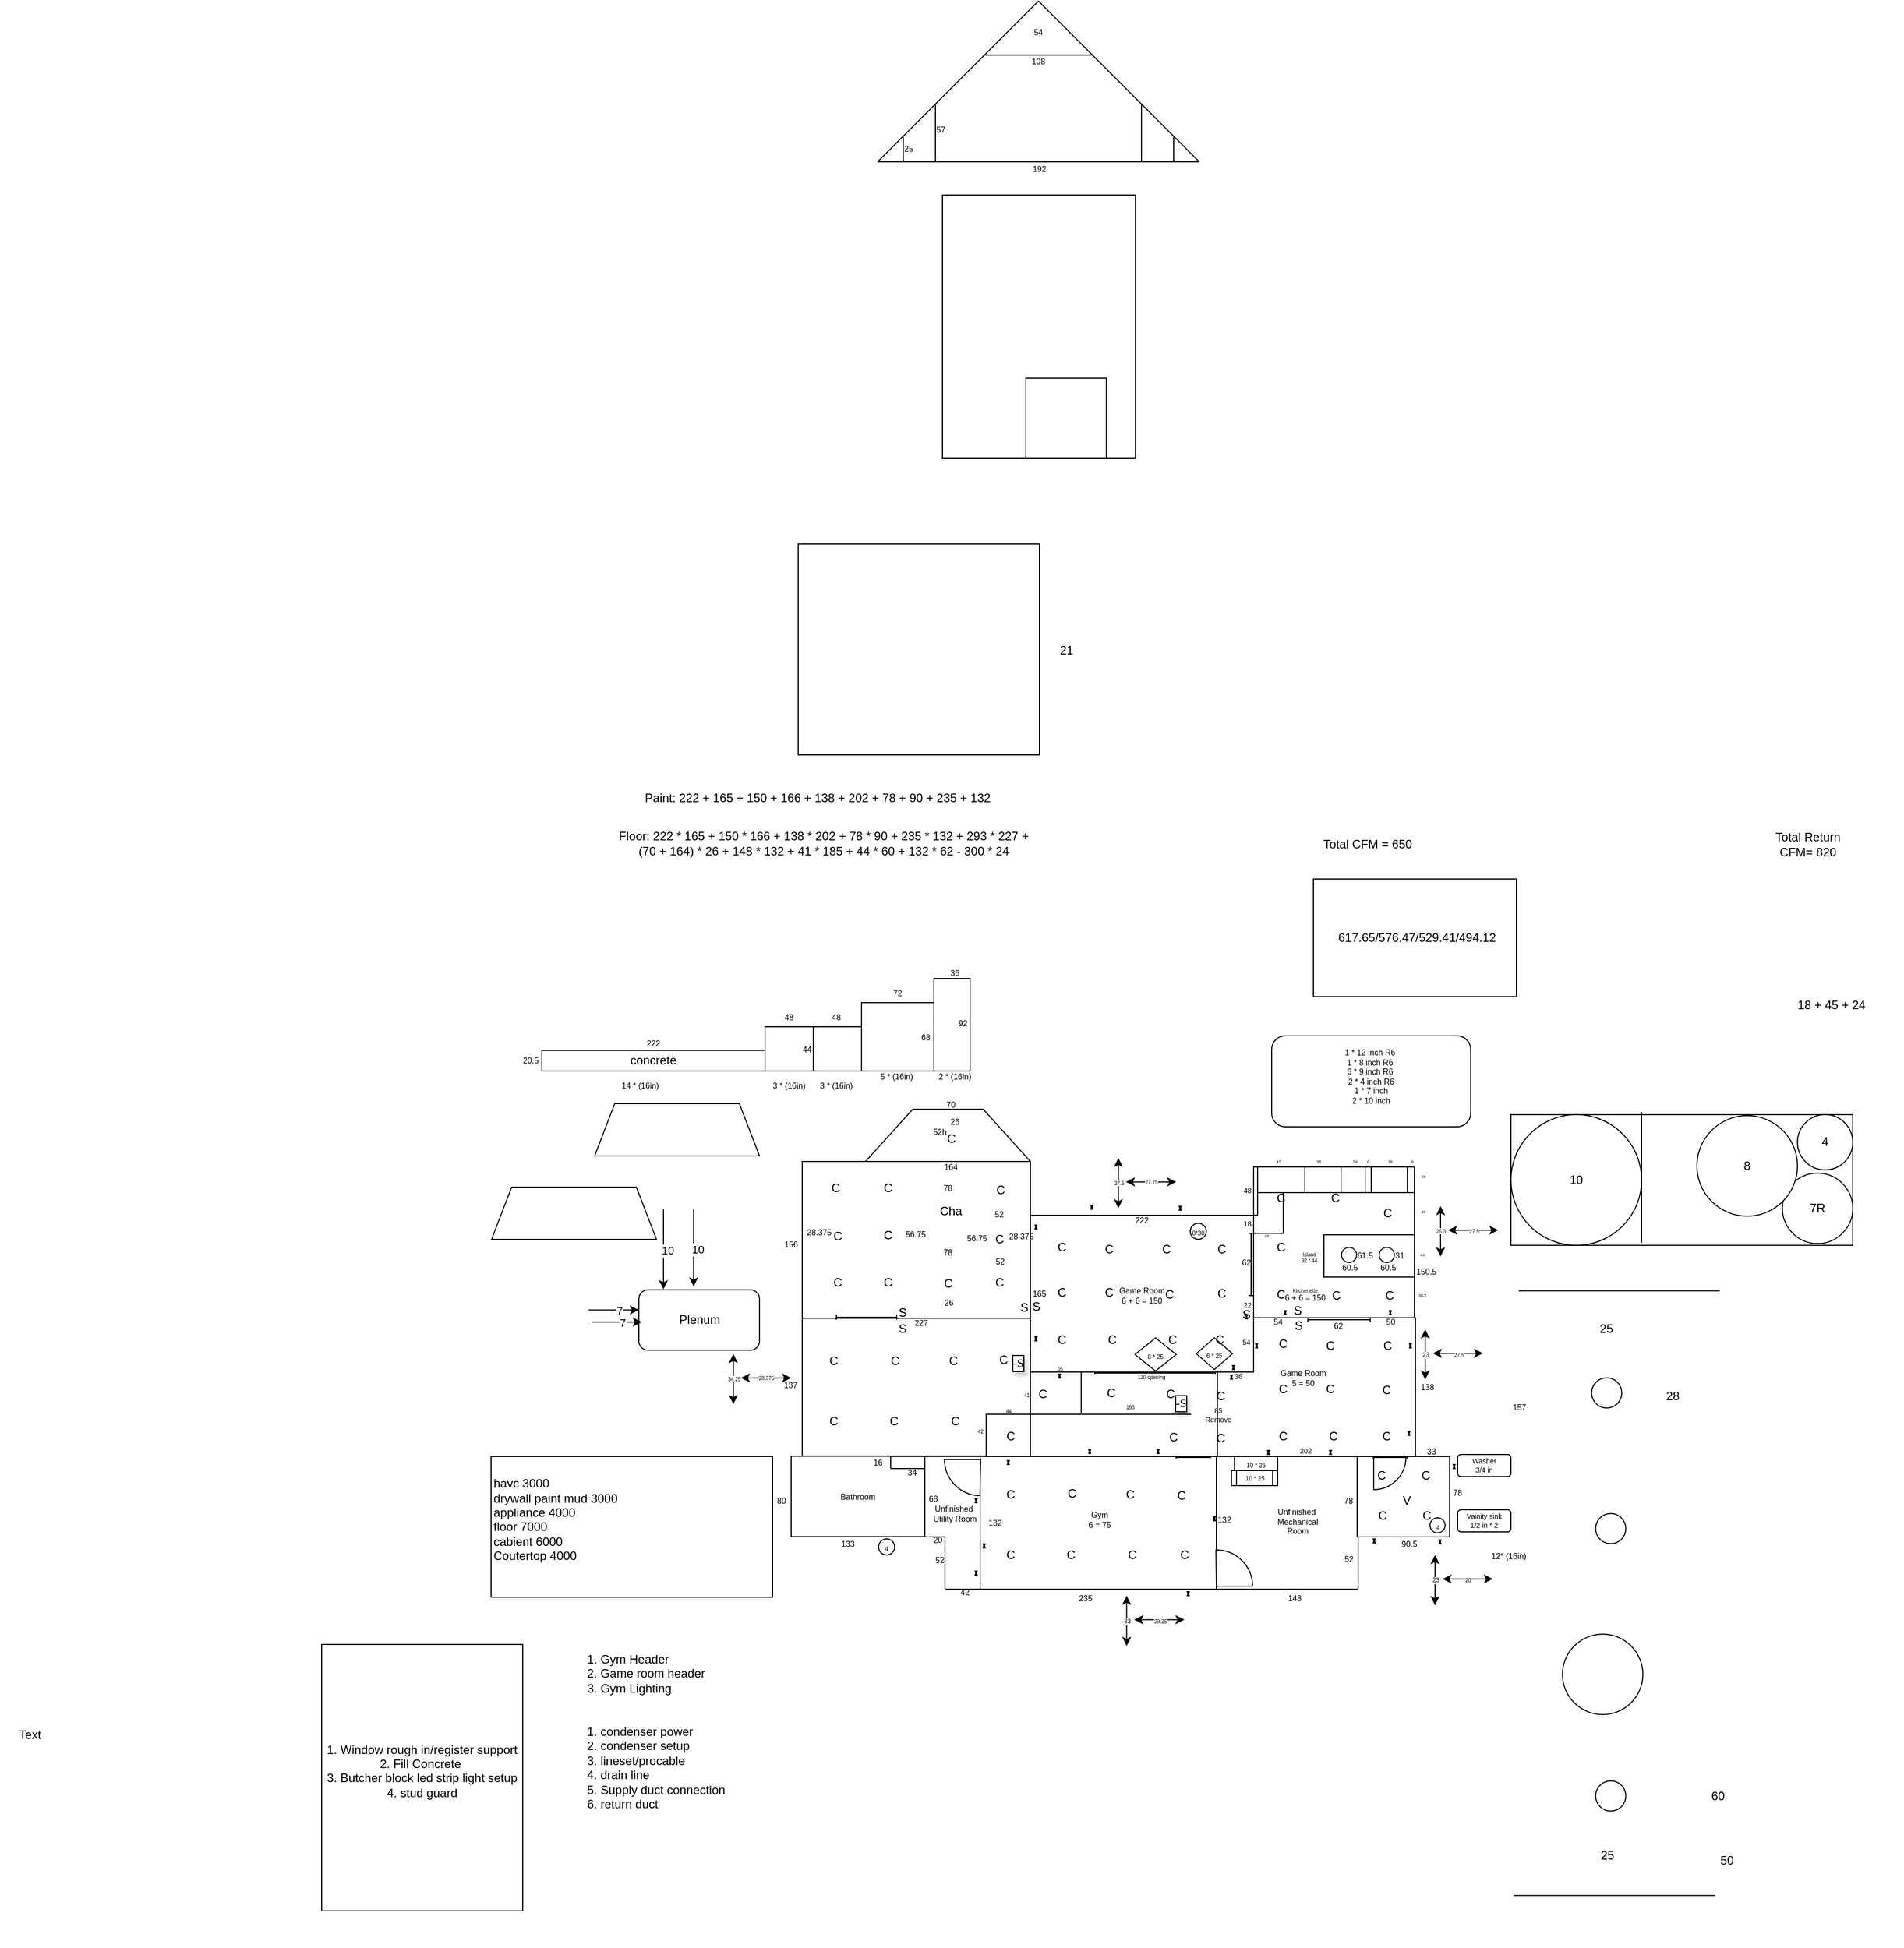 <mxfile version="26.0.9">
  <diagram name="Page-1" id="0mairbrYIYrI2T9TzbTR">
    <mxGraphModel dx="1834" dy="1637" grid="1" gridSize="100" guides="1" tooltips="1" connect="1" arrows="1" fold="1" page="1" pageScale="1" pageWidth="850" pageHeight="1100" math="0" shadow="0">
      <root>
        <mxCell id="0" />
        <mxCell id="1" parent="0" />
        <mxCell id="d_uQ7_TvJPD8w41uWCUt-2" value="" style="verticalLabelPosition=bottom;verticalAlign=top;html=1;shape=mxgraph.basic.pie;startAngle=0.503;endAngle=0.75;fontSize=8;direction=east;" parent="1" vertex="1">
          <mxGeometry x="449" y="413" width="72" height="72" as="geometry" />
        </mxCell>
        <mxCell id="8qQm5noeb_PM4H91Jj8Y-12" value="" style="rounded=0;whiteSpace=wrap;html=1;" parent="1" vertex="1">
          <mxGeometry x="78" y="310.5" width="227" height="137" as="geometry" />
        </mxCell>
        <mxCell id="8qQm5noeb_PM4H91Jj8Y-13" value="Bathroom" style="rounded=0;whiteSpace=wrap;html=1;fontSize=8;" parent="1" vertex="1">
          <mxGeometry x="67" y="447.75" width="133" height="80" as="geometry" />
        </mxCell>
        <mxCell id="P4cZLLp5mALUzIuXAlEG-3" value="" style="rounded=0;whiteSpace=wrap;html=1;" parent="1" vertex="1">
          <mxGeometry x="527" y="160" width="160" height="150" as="geometry" />
        </mxCell>
        <mxCell id="P4cZLLp5mALUzIuXAlEG-4" value="" style="rounded=0;whiteSpace=wrap;html=1;" parent="1" vertex="1">
          <mxGeometry x="491" y="310" width="197" height="138" as="geometry" />
        </mxCell>
        <mxCell id="P4cZLLp5mALUzIuXAlEG-5" value="" style="rounded=0;whiteSpace=wrap;html=1;" parent="1" vertex="1">
          <mxGeometry x="255" y="448" width="235" height="132" as="geometry" />
        </mxCell>
        <mxCell id="P4cZLLp5mALUzIuXAlEG-2" value="" style="rounded=0;whiteSpace=wrap;html=1;" parent="1" vertex="1">
          <mxGeometry x="305" y="208" width="222" height="156" as="geometry" />
        </mxCell>
        <mxCell id="P4cZLLp5mALUzIuXAlEG-6" value="" style="rounded=0;whiteSpace=wrap;html=1;" parent="1" vertex="1">
          <mxGeometry x="630" y="448" width="92" height="80" as="geometry" />
        </mxCell>
        <mxCell id="P4cZLLp5mALUzIuXAlEG-7" value="138" style="text;html=1;align=center;verticalAlign=middle;whiteSpace=wrap;rounded=0;fontSize=8;" parent="1" vertex="1">
          <mxGeometry x="670" y="364" width="60" height="30" as="geometry" />
        </mxCell>
        <mxCell id="P4cZLLp5mALUzIuXAlEG-8" value="150.5" style="text;html=1;align=center;verticalAlign=middle;whiteSpace=wrap;rounded=0;fontSize=8;" parent="1" vertex="1">
          <mxGeometry x="694" y="259" width="10" height="10" as="geometry" />
        </mxCell>
        <mxCell id="P4cZLLp5mALUzIuXAlEG-9" value="78" style="text;html=1;align=center;verticalAlign=middle;whiteSpace=wrap;rounded=0;fontSize=8;" parent="1" vertex="1">
          <mxGeometry x="700" y="469" width="60" height="30" as="geometry" />
        </mxCell>
        <mxCell id="P4cZLLp5mALUzIuXAlEG-10" value="78" style="text;html=1;align=center;verticalAlign=middle;whiteSpace=wrap;rounded=0;fontSize=8;" parent="1" vertex="1">
          <mxGeometry x="606" y="483" width="30.5" height="18" as="geometry" />
        </mxCell>
        <mxCell id="P4cZLLp5mALUzIuXAlEG-11" value="90.5" style="text;html=1;align=center;verticalAlign=middle;whiteSpace=wrap;rounded=0;fontSize=8;" parent="1" vertex="1">
          <mxGeometry x="651.5" y="520" width="60" height="30" as="geometry" />
        </mxCell>
        <mxCell id="P4cZLLp5mALUzIuXAlEG-12" value="235" style="text;html=1;align=center;verticalAlign=middle;whiteSpace=wrap;rounded=0;fontSize=8;" parent="1" vertex="1">
          <mxGeometry x="330" y="574" width="60" height="30" as="geometry" />
        </mxCell>
        <mxCell id="P4cZLLp5mALUzIuXAlEG-13" value="132" style="text;html=1;align=center;verticalAlign=middle;whiteSpace=wrap;rounded=0;fontSize=8;" parent="1" vertex="1">
          <mxGeometry x="240" y="499" width="60" height="30" as="geometry" />
        </mxCell>
        <mxCell id="P4cZLLp5mALUzIuXAlEG-14" value="132" style="text;html=1;align=center;verticalAlign=middle;whiteSpace=wrap;rounded=0;fontSize=8;" parent="1" vertex="1">
          <mxGeometry x="468" y="496.25" width="60" height="30" as="geometry" />
        </mxCell>
        <mxCell id="SLUFztWBd9lbTso4AVrv-1" value="222" style="text;html=1;align=center;verticalAlign=middle;whiteSpace=wrap;rounded=0;fontSize=8;" parent="1" vertex="1">
          <mxGeometry x="404" y="208" width="24" height="10" as="geometry" />
        </mxCell>
        <mxCell id="SLUFztWBd9lbTso4AVrv-2" value="54" style="text;html=1;align=center;verticalAlign=middle;whiteSpace=wrap;rounded=0;fontSize=8;" parent="1" vertex="1">
          <mxGeometry x="543.5" y="310" width="15" height="8" as="geometry" />
        </mxCell>
        <mxCell id="SLUFztWBd9lbTso4AVrv-3" value="48" style="text;html=1;align=center;verticalAlign=middle;whiteSpace=wrap;rounded=0;fontSize=7;" parent="1" vertex="1">
          <mxGeometry x="491" y="169" width="60" height="30" as="geometry" />
        </mxCell>
        <mxCell id="SLUFztWBd9lbTso4AVrv-8" value="" style="shape=crossbar;whiteSpace=wrap;html=1;rounded=1;direction=south;" parent="1" vertex="1">
          <mxGeometry x="522" y="226" width="5" height="62" as="geometry" />
        </mxCell>
        <mxCell id="al7Jq2IAwmUsmAtyvg5_-1" value="62" style="text;html=1;align=center;verticalAlign=middle;whiteSpace=wrap;rounded=0;fontSize=8;" parent="1" vertex="1">
          <mxGeometry x="490" y="240" width="60" height="30" as="geometry" />
        </mxCell>
        <mxCell id="al7Jq2IAwmUsmAtyvg5_-8" value="18" style="text;html=1;align=center;verticalAlign=middle;whiteSpace=wrap;rounded=0;fontSize=7;" parent="1" vertex="1">
          <mxGeometry x="511" y="212" width="20" height="10" as="geometry" />
        </mxCell>
        <mxCell id="al7Jq2IAwmUsmAtyvg5_-10" value="22" style="text;html=1;align=center;verticalAlign=middle;whiteSpace=wrap;rounded=0;fontSize=7;" parent="1" vertex="1">
          <mxGeometry x="511" y="293" width="20" height="10" as="geometry" />
        </mxCell>
        <mxCell id="LQpmyjHp3lGpbSpimQd2-4" value="165" style="text;html=1;align=center;verticalAlign=middle;whiteSpace=wrap;rounded=0;fontSize=8;" parent="1" vertex="1">
          <mxGeometry x="305" y="281" width="18" height="10" as="geometry" />
        </mxCell>
        <mxCell id="LQpmyjHp3lGpbSpimQd2-6" value="85&lt;div&gt;Remove&lt;/div&gt;" style="text;html=1;align=center;verticalAlign=middle;whiteSpace=wrap;rounded=0;fontSize=7;" parent="1" vertex="1">
          <mxGeometry x="473" y="394" width="38" height="26" as="geometry" />
        </mxCell>
        <mxCell id="LQpmyjHp3lGpbSpimQd2-10" value="36" style="text;html=1;align=center;verticalAlign=middle;whiteSpace=wrap;rounded=0;fontSize=7;" parent="1" vertex="1">
          <mxGeometry x="502" y="364" width="20" height="10" as="geometry" />
        </mxCell>
        <mxCell id="LQpmyjHp3lGpbSpimQd2-11" value="54" style="text;html=1;align=center;verticalAlign=middle;whiteSpace=wrap;rounded=0;fontSize=7;" parent="1" vertex="1">
          <mxGeometry x="510" y="330" width="20" height="10" as="geometry" />
        </mxCell>
        <mxCell id="LQpmyjHp3lGpbSpimQd2-13" value="" style="shape=crossbar;whiteSpace=wrap;html=1;rounded=1;" parent="1" vertex="1">
          <mxGeometry x="646" y="448" width="34" height="2" as="geometry" />
        </mxCell>
        <mxCell id="LQpmyjHp3lGpbSpimQd2-17" value="33" style="text;html=1;align=center;verticalAlign=middle;whiteSpace=wrap;rounded=0;fontSize=8;" parent="1" vertex="1">
          <mxGeometry x="695.5" y="438" width="16" height="10" as="geometry" />
        </mxCell>
        <mxCell id="LQpmyjHp3lGpbSpimQd2-23" value="42" style="text;html=1;align=center;verticalAlign=middle;whiteSpace=wrap;rounded=0;fontSize=8;" parent="1" vertex="1">
          <mxGeometry x="210" y="568" width="60" height="30" as="geometry" />
        </mxCell>
        <mxCell id="LQpmyjHp3lGpbSpimQd2-27" value="52" style="text;html=1;align=center;verticalAlign=middle;whiteSpace=wrap;rounded=0;fontSize=8;" parent="1" vertex="1">
          <mxGeometry x="200" y="543" width="30" height="15" as="geometry" />
        </mxCell>
        <mxCell id="LQpmyjHp3lGpbSpimQd2-28" value="20" style="text;html=1;align=center;verticalAlign=middle;whiteSpace=wrap;rounded=0;fontSize=8;" parent="1" vertex="1">
          <mxGeometry x="196" y="518" width="34" height="25" as="geometry" />
        </mxCell>
        <mxCell id="LQpmyjHp3lGpbSpimQd2-29" value="16" style="text;html=1;align=center;verticalAlign=middle;whiteSpace=wrap;rounded=0;fontSize=8;" parent="1" vertex="1">
          <mxGeometry x="140" y="451" width="27" height="6" as="geometry" />
        </mxCell>
        <mxCell id="LQpmyjHp3lGpbSpimQd2-35" value="" style="endArrow=none;html=1;rounded=0;exitX=1;exitY=1;exitDx=0;exitDy=0;" parent="1" source="P4cZLLp5mALUzIuXAlEG-5" edge="1">
          <mxGeometry width="50" height="50" relative="1" as="geometry">
            <mxPoint x="530" y="590" as="sourcePoint" />
            <mxPoint x="631" y="580" as="targetPoint" />
          </mxGeometry>
        </mxCell>
        <mxCell id="LQpmyjHp3lGpbSpimQd2-36" value="" style="endArrow=none;html=1;rounded=0;" parent="1" edge="1">
          <mxGeometry width="50" height="50" relative="1" as="geometry">
            <mxPoint x="631" y="580" as="sourcePoint" />
            <mxPoint x="631" y="528" as="targetPoint" />
          </mxGeometry>
        </mxCell>
        <mxCell id="LQpmyjHp3lGpbSpimQd2-37" value="" style="endArrow=none;html=1;rounded=0;" parent="1" edge="1">
          <mxGeometry width="50" height="50" relative="1" as="geometry">
            <mxPoint x="631" y="528" as="sourcePoint" />
            <mxPoint x="641" y="528" as="targetPoint" />
          </mxGeometry>
        </mxCell>
        <mxCell id="LQpmyjHp3lGpbSpimQd2-38" value="52" style="text;html=1;align=center;verticalAlign=middle;whiteSpace=wrap;rounded=0;fontSize=8;" parent="1" vertex="1">
          <mxGeometry x="592" y="535" width="60" height="30" as="geometry" />
        </mxCell>
        <mxCell id="LQpmyjHp3lGpbSpimQd2-41" value="" style="shape=crossbar;whiteSpace=wrap;html=1;rounded=1;" parent="1" vertex="1">
          <mxGeometry x="581" y="310" width="62" height="4" as="geometry" />
        </mxCell>
        <mxCell id="LQpmyjHp3lGpbSpimQd2-43" value="62" style="text;html=1;align=center;verticalAlign=middle;whiteSpace=wrap;rounded=0;fontSize=8;" parent="1" vertex="1">
          <mxGeometry x="603.5" y="314" width="15" height="8" as="geometry" />
        </mxCell>
        <mxCell id="LQpmyjHp3lGpbSpimQd2-44" value="50" style="text;html=1;align=center;verticalAlign=middle;whiteSpace=wrap;rounded=0;fontSize=8;" parent="1" vertex="1">
          <mxGeometry x="655.5" y="310" width="15" height="8" as="geometry" />
        </mxCell>
        <mxCell id="LQpmyjHp3lGpbSpimQd2-45" value="34&lt;span style=&quot;color: rgba(0, 0, 0, 0); font-family: monospace; font-size: 0px; text-align: start; text-wrap: nowrap;&quot;&gt;%3CmxGraphModel%3E%3Croot%3E%3CmxCell%20id%3D%220%22%2F%3E%3CmxCell%20id%3D%221%22%20parent%3D%220%22%2F%3E%3CmxCell%20id%3D%222%22%20value%3D%2250%22%20style%3D%22text%3Bhtml%3D1%3Balign%3Dcenter%3BverticalAlign%3Dmiddle%3BwhiteSpace%3Dwrap%3Brounded%3D0%3BfontSize%3D8%3B%22%20vertex%3D%221%22%20parent%3D%221%22%3E%3CmxGeometry%20x%3D%22161%22%20y%3D%22490%22%20width%3D%2260%22%20height%3D%2230%22%20as%3D%22geometry%22%2F%3E%3C%2FmxCell%3E%3C%2Froot%3E%3C%2FmxGraphModel%3E&lt;/span&gt;" style="text;html=1;align=center;verticalAlign=middle;whiteSpace=wrap;rounded=0;fontSize=8;" parent="1" vertex="1">
          <mxGeometry x="179" y="459" width="17" height="10" as="geometry" />
        </mxCell>
        <mxCell id="LQpmyjHp3lGpbSpimQd2-47" value="68" style="text;html=1;align=center;verticalAlign=middle;whiteSpace=wrap;rounded=0;fontSize=8;" parent="1" vertex="1">
          <mxGeometry x="200" y="481" width="17" height="18" as="geometry" />
        </mxCell>
        <mxCell id="LQpmyjHp3lGpbSpimQd2-49" value="" style="endArrow=none;html=1;rounded=0;entryX=0;entryY=1;entryDx=0;entryDy=0;" parent="1" target="P4cZLLp5mALUzIuXAlEG-5" edge="1">
          <mxGeometry width="50" height="50" relative="1" as="geometry">
            <mxPoint x="220" y="580" as="sourcePoint" />
            <mxPoint x="250" y="580" as="targetPoint" />
          </mxGeometry>
        </mxCell>
        <mxCell id="LQpmyjHp3lGpbSpimQd2-50" value="" style="endArrow=none;html=1;rounded=0;" parent="1" edge="1">
          <mxGeometry width="50" height="50" relative="1" as="geometry">
            <mxPoint x="220" y="580" as="sourcePoint" />
            <mxPoint x="220" y="528" as="targetPoint" />
          </mxGeometry>
        </mxCell>
        <mxCell id="LQpmyjHp3lGpbSpimQd2-51" value="" style="endArrow=none;html=1;rounded=0;" parent="1" edge="1">
          <mxGeometry width="50" height="50" relative="1" as="geometry">
            <mxPoint x="200" y="528" as="sourcePoint" />
            <mxPoint x="220" y="528" as="targetPoint" />
          </mxGeometry>
        </mxCell>
        <mxCell id="LQpmyjHp3lGpbSpimQd2-52" value="" style="endArrow=none;html=1;rounded=0;" parent="1" edge="1">
          <mxGeometry width="50" height="50" relative="1" as="geometry">
            <mxPoint x="200" y="528" as="sourcePoint" />
            <mxPoint x="200" y="460" as="targetPoint" />
          </mxGeometry>
        </mxCell>
        <mxCell id="LQpmyjHp3lGpbSpimQd2-53" value="" style="endArrow=none;html=1;rounded=0;" parent="1" edge="1">
          <mxGeometry width="50" height="50" relative="1" as="geometry">
            <mxPoint x="166" y="460" as="sourcePoint" />
            <mxPoint x="200" y="460" as="targetPoint" />
          </mxGeometry>
        </mxCell>
        <mxCell id="LQpmyjHp3lGpbSpimQd2-54" value="" style="endArrow=none;html=1;rounded=0;" parent="1" edge="1">
          <mxGeometry width="50" height="50" relative="1" as="geometry">
            <mxPoint x="166" y="460" as="sourcePoint" />
            <mxPoint x="166" y="448" as="targetPoint" />
          </mxGeometry>
        </mxCell>
        <mxCell id="LQpmyjHp3lGpbSpimQd2-55" value="" style="endArrow=none;html=1;rounded=0;entryX=0;entryY=0;entryDx=0;entryDy=0;" parent="1" target="P4cZLLp5mALUzIuXAlEG-5" edge="1">
          <mxGeometry width="50" height="50" relative="1" as="geometry">
            <mxPoint x="166" y="448" as="sourcePoint" />
            <mxPoint x="266" y="418" as="targetPoint" />
          </mxGeometry>
        </mxCell>
        <mxCell id="LQpmyjHp3lGpbSpimQd2-57" value="157" style="text;html=1;align=center;verticalAlign=middle;whiteSpace=wrap;rounded=0;fontSize=8;" parent="1" vertex="1">
          <mxGeometry x="770" y="394" width="43" height="10" as="geometry" />
        </mxCell>
        <mxCell id="LQpmyjHp3lGpbSpimQd2-62" value="Unfinished&amp;nbsp;&lt;div&gt;Utility Room&lt;/div&gt;" style="text;html=1;align=center;verticalAlign=middle;whiteSpace=wrap;rounded=0;fontSize=8;" parent="1" vertex="1">
          <mxGeometry x="200" y="490" width="60" height="30" as="geometry" />
        </mxCell>
        <mxCell id="LQpmyjHp3lGpbSpimQd2-63" value="Unfinished&amp;nbsp;&lt;div&gt;Mechanical Room&lt;/div&gt;" style="text;html=1;align=center;verticalAlign=middle;whiteSpace=wrap;rounded=0;fontSize=8;" parent="1" vertex="1">
          <mxGeometry x="540.5" y="498" width="60" height="30" as="geometry" />
        </mxCell>
        <mxCell id="LQpmyjHp3lGpbSpimQd2-64" value="Gym&lt;div&gt;6 = 75&lt;/div&gt;" style="text;html=1;align=center;verticalAlign=middle;whiteSpace=wrap;rounded=0;fontSize=8;" parent="1" vertex="1">
          <mxGeometry x="344" y="496.25" width="60" height="30" as="geometry" />
        </mxCell>
        <mxCell id="LQpmyjHp3lGpbSpimQd2-65" value="Game Room&lt;div&gt;5 = 50&lt;/div&gt;" style="text;html=1;align=center;verticalAlign=middle;whiteSpace=wrap;rounded=0;fontSize=8;" parent="1" vertex="1">
          <mxGeometry x="540.5" y="352" width="70.5" height="36" as="geometry" />
        </mxCell>
        <mxCell id="LQpmyjHp3lGpbSpimQd2-66" value="Game Room&lt;div&gt;6 + 6 = 150&lt;/div&gt;" style="text;html=1;align=center;verticalAlign=middle;whiteSpace=wrap;rounded=0;fontSize=8;" parent="1" vertex="1">
          <mxGeometry x="386" y="273" width="60" height="30" as="geometry" />
        </mxCell>
        <mxCell id="LQpmyjHp3lGpbSpimQd2-68" value="Kitchenette&lt;div style=&quot;font-size: 5px;&quot;&gt;&lt;span style=&quot;font-size: 8px;&quot;&gt;6 + 6 = 150&lt;/span&gt;&lt;br&gt;&lt;/div&gt;" style="text;html=1;align=center;verticalAlign=middle;whiteSpace=wrap;rounded=0;fontSize=5;" parent="1" vertex="1">
          <mxGeometry x="555.5" y="277" width="45" height="19.5" as="geometry" />
        </mxCell>
        <mxCell id="LQpmyjHp3lGpbSpimQd2-70" value="" style="shape=crossbar;whiteSpace=wrap;html=1;rounded=1;" parent="1" vertex="1">
          <mxGeometry x="450" y="448" width="34" height="2" as="geometry" />
        </mxCell>
        <mxCell id="LQpmyjHp3lGpbSpimQd2-71" value="" style="shape=crossbar;whiteSpace=wrap;html=1;rounded=1;" parent="1" vertex="1">
          <mxGeometry x="369" y="364" width="120" height="2" as="geometry" />
        </mxCell>
        <mxCell id="kpJ8r8qRFMHzOw9jOi8c-1" value="concrete" style="rounded=0;whiteSpace=wrap;html=1;" parent="1" vertex="1">
          <mxGeometry x="-181" y="44" width="222" height="20.5" as="geometry" />
        </mxCell>
        <mxCell id="kpJ8r8qRFMHzOw9jOi8c-2" value="" style="rounded=0;whiteSpace=wrap;html=1;" parent="1" vertex="1">
          <mxGeometry x="41" y="20.5" width="48" height="44" as="geometry" />
        </mxCell>
        <mxCell id="kpJ8r8qRFMHzOw9jOi8c-3" value="" style="rounded=0;whiteSpace=wrap;html=1;" parent="1" vertex="1">
          <mxGeometry x="137" y="-3.5" width="72" height="68" as="geometry" />
        </mxCell>
        <mxCell id="kpJ8r8qRFMHzOw9jOi8c-4" value="" style="rounded=0;whiteSpace=wrap;html=1;" parent="1" vertex="1">
          <mxGeometry x="89" y="20.5" width="48" height="44" as="geometry" />
        </mxCell>
        <mxCell id="kpJ8r8qRFMHzOw9jOi8c-5" value="44" style="text;html=1;align=center;verticalAlign=middle;whiteSpace=wrap;rounded=0;fontSize=8;" parent="1" vertex="1">
          <mxGeometry x="80" y="39.25" width="6" height="6.5" as="geometry" />
        </mxCell>
        <mxCell id="kpJ8r8qRFMHzOw9jOi8c-7" value="20.5" style="text;html=1;align=center;verticalAlign=middle;whiteSpace=wrap;rounded=0;fontSize=8;" parent="1" vertex="1">
          <mxGeometry x="-200" y="51" width="16" height="6.5" as="geometry" />
        </mxCell>
        <mxCell id="kpJ8r8qRFMHzOw9jOi8c-12" value="68" style="text;html=1;align=center;verticalAlign=middle;whiteSpace=wrap;rounded=0;fontSize=8;" parent="1" vertex="1">
          <mxGeometry x="197.5" y="27.25" width="6" height="6.5" as="geometry" />
        </mxCell>
        <mxCell id="kpJ8r8qRFMHzOw9jOi8c-13" value="" style="rounded=0;whiteSpace=wrap;html=1;" parent="1" vertex="1">
          <mxGeometry x="209" y="-27.5" width="36" height="92" as="geometry" />
        </mxCell>
        <mxCell id="kpJ8r8qRFMHzOw9jOi8c-14" value="92" style="text;html=1;align=center;verticalAlign=middle;whiteSpace=wrap;rounded=0;fontSize=8;" parent="1" vertex="1">
          <mxGeometry x="234.5" y="14" width="6" height="6.5" as="geometry" />
        </mxCell>
        <mxCell id="kpJ8r8qRFMHzOw9jOi8c-15" value="222" style="text;html=1;align=center;verticalAlign=middle;whiteSpace=wrap;rounded=0;fontSize=8;" parent="1" vertex="1">
          <mxGeometry x="-78" y="33.75" width="16" height="6.5" as="geometry" />
        </mxCell>
        <mxCell id="kpJ8r8qRFMHzOw9jOi8c-16" value="48" style="text;html=1;align=center;verticalAlign=middle;whiteSpace=wrap;rounded=0;fontSize=8;" parent="1" vertex="1">
          <mxGeometry x="57" y="7.5" width="16" height="6.5" as="geometry" />
        </mxCell>
        <mxCell id="kpJ8r8qRFMHzOw9jOi8c-17" value="48" style="text;html=1;align=center;verticalAlign=middle;whiteSpace=wrap;rounded=0;fontSize=8;" parent="1" vertex="1">
          <mxGeometry x="104" y="7.5" width="16" height="6.5" as="geometry" />
        </mxCell>
        <mxCell id="kpJ8r8qRFMHzOw9jOi8c-18" value="72" style="text;html=1;align=center;verticalAlign=middle;whiteSpace=wrap;rounded=0;fontSize=8;" parent="1" vertex="1">
          <mxGeometry x="165" y="-16" width="16" height="6.5" as="geometry" />
        </mxCell>
        <mxCell id="kpJ8r8qRFMHzOw9jOi8c-19" value="36" style="text;html=1;align=center;verticalAlign=middle;whiteSpace=wrap;rounded=0;fontSize=8;" parent="1" vertex="1">
          <mxGeometry x="221.5" y="-36" width="16" height="6.5" as="geometry" />
        </mxCell>
        <mxCell id="tYhRb-asb7ZcB8ajJEno-1" value="14 * (16in)" style="text;html=1;align=center;verticalAlign=middle;whiteSpace=wrap;rounded=0;fontSize=8;" parent="1" vertex="1">
          <mxGeometry x="-104" y="74" width="42" height="10" as="geometry" />
        </mxCell>
        <mxCell id="tYhRb-asb7ZcB8ajJEno-3" value="3 * (16in)" style="text;html=1;align=center;verticalAlign=middle;whiteSpace=wrap;rounded=0;fontSize=8;" parent="1" vertex="1">
          <mxGeometry x="44" y="74" width="42" height="10" as="geometry" />
        </mxCell>
        <mxCell id="tYhRb-asb7ZcB8ajJEno-4" value="3 * (16in)" style="text;html=1;align=center;verticalAlign=middle;whiteSpace=wrap;rounded=0;fontSize=8;" parent="1" vertex="1">
          <mxGeometry x="91" y="74" width="42" height="10" as="geometry" />
        </mxCell>
        <mxCell id="tYhRb-asb7ZcB8ajJEno-5" value="5 * (16in)" style="text;html=1;align=center;verticalAlign=middle;whiteSpace=wrap;rounded=0;fontSize=8;" parent="1" vertex="1">
          <mxGeometry x="151" y="64.5" width="42" height="10" as="geometry" />
        </mxCell>
        <mxCell id="tYhRb-asb7ZcB8ajJEno-6" value="2 * (16in)" style="text;html=1;align=center;verticalAlign=middle;whiteSpace=wrap;rounded=0;fontSize=8;" parent="1" vertex="1">
          <mxGeometry x="209" y="64.5" width="42" height="10" as="geometry" />
        </mxCell>
        <mxCell id="tYhRb-asb7ZcB8ajJEno-11" value="12* (16in)" style="text;html=1;align=center;verticalAlign=middle;whiteSpace=wrap;rounded=0;fontSize=8;" parent="1" vertex="1">
          <mxGeometry x="760" y="542" width="42" height="10" as="geometry" />
        </mxCell>
        <mxCell id="Q7Qhc7Fp29ryRhH7lDCQ-1" value="" style="rounded=0;whiteSpace=wrap;html=1;" parent="1" vertex="1">
          <mxGeometry x="527" y="160" width="29.5" height="66" as="geometry" />
        </mxCell>
        <mxCell id="LQpmyjHp3lGpbSpimQd2-2" value="" style="rounded=0;whiteSpace=wrap;html=1;" parent="1" vertex="1">
          <mxGeometry x="527" y="160" width="4" height="48" as="geometry" />
        </mxCell>
        <mxCell id="Q7Qhc7Fp29ryRhH7lDCQ-2" value="" style="rounded=0;whiteSpace=wrap;html=1;" parent="1" vertex="1">
          <mxGeometry x="531" y="160" width="156" height="25.5" as="geometry" />
        </mxCell>
        <mxCell id="Q7Qhc7Fp29ryRhH7lDCQ-3" value="" style="rounded=0;whiteSpace=wrap;html=1;" parent="1" vertex="1">
          <mxGeometry x="597" y="227.5" width="90" height="42" as="geometry" />
        </mxCell>
        <mxCell id="Q7Qhc7Fp29ryRhH7lDCQ-4" value="Island&lt;div style=&quot;font-size: 5px;&quot;&gt;92 * 44&lt;/div&gt;" style="text;html=1;align=center;verticalAlign=middle;whiteSpace=wrap;rounded=0;fontSize=5;" parent="1" vertex="1">
          <mxGeometry x="570" y="243.75" width="25" height="9.5" as="geometry" />
        </mxCell>
        <mxCell id="Q7Qhc7Fp29ryRhH7lDCQ-5" value="" style="ellipse;whiteSpace=wrap;html=1;aspect=fixed;" parent="1" vertex="1">
          <mxGeometry x="614.5" y="240" width="15" height="15" as="geometry" />
        </mxCell>
        <mxCell id="Q7Qhc7Fp29ryRhH7lDCQ-6" value="" style="ellipse;whiteSpace=wrap;html=1;aspect=fixed;" parent="1" vertex="1">
          <mxGeometry x="652" y="240" width="15" height="15" as="geometry" />
        </mxCell>
        <mxCell id="cqji-3O6UMI-wQr2WQBb-4" value="&lt;div&gt;1. Gym Header&lt;/div&gt;&lt;div&gt;2. Game room header&lt;/div&gt;&lt;div&gt;3. Gym Lighting&lt;/div&gt;&lt;div&gt;&lt;br&gt;&lt;/div&gt;&lt;div&gt;&lt;br&gt;&lt;/div&gt;&lt;div&gt;1. condenser power&lt;/div&gt;&lt;div&gt;2. condenser setup&lt;/div&gt;&lt;div&gt;3. lineset/procable&lt;/div&gt;&lt;div&gt;4. drain line&lt;/div&gt;&lt;div&gt;5. Supply duct connection&lt;/div&gt;&lt;div&gt;6. return duct&lt;/div&gt;" style="text;html=1;align=left;verticalAlign=top;whiteSpace=wrap;rounded=0;" parent="1" vertex="1">
          <mxGeometry x="-138" y="635.75" width="238" height="300" as="geometry" />
        </mxCell>
        <mxCell id="lOU4DIs4ATS03P_mxSE--9" value="Text" style="text;html=1;align=center;verticalAlign=middle;whiteSpace=wrap;rounded=0;" parent="1" vertex="1">
          <mxGeometry x="-720" y="710" width="60" height="30" as="geometry" />
        </mxCell>
        <mxCell id="MACqziijLlHtH-bbBlc9-2" value="&lt;font style=&quot;font-size: 6px;&quot;&gt;8*30&lt;/font&gt;" style="ellipse;whiteSpace=wrap;html=1;aspect=fixed;" parent="1" vertex="1">
          <mxGeometry x="464" y="216" width="16" height="16" as="geometry" />
        </mxCell>
        <mxCell id="MACqziijLlHtH-bbBlc9-7" value="&lt;font style=&quot;font-size: 6px;&quot;&gt;4&lt;/font&gt;" style="ellipse;whiteSpace=wrap;html=1;aspect=fixed;" parent="1" vertex="1">
          <mxGeometry x="702.5" y="509" width="15" height="15" as="geometry" />
        </mxCell>
        <mxCell id="MACqziijLlHtH-bbBlc9-11" value="Vainity sink&lt;div&gt;1/2 in * 2&lt;/div&gt;" style="rounded=1;whiteSpace=wrap;html=1;fontSize=7;" parent="1" vertex="1">
          <mxGeometry x="730" y="501" width="53" height="22" as="geometry" />
        </mxCell>
        <mxCell id="MACqziijLlHtH-bbBlc9-12" value="&lt;div&gt;Washer&lt;/div&gt;&lt;div&gt;3/4 in&lt;/div&gt;" style="rounded=1;whiteSpace=wrap;html=1;fontSize=7;" parent="1" vertex="1">
          <mxGeometry x="730" y="446" width="53" height="22" as="geometry" />
        </mxCell>
        <mxCell id="MACqziijLlHtH-bbBlc9-18" value="&lt;font style=&quot;font-size: 6px;&quot;&gt;4&lt;/font&gt;" style="ellipse;whiteSpace=wrap;html=1;aspect=fixed;" parent="1" vertex="1">
          <mxGeometry x="154" y="530" width="16" height="16" as="geometry" />
        </mxCell>
        <mxCell id="9oern0ieAbZfS83g1np6-20" value="&lt;div&gt;1 * 12 inch R6&amp;nbsp;&lt;/div&gt;&lt;div&gt;1 * 8 inch R6&amp;nbsp;&lt;/div&gt;6 * 9 inch R6&amp;nbsp;&lt;div style=&quot;font-size: 8px;&quot;&gt;2 * 4 inch R6&lt;/div&gt;&lt;div style=&quot;font-size: 8px;&quot;&gt;1 * 7 inch&lt;/div&gt;&lt;div style=&quot;font-size: 8px;&quot;&gt;2 * 10 inch&lt;/div&gt;&lt;div style=&quot;font-size: 8px;&quot;&gt;&lt;br style=&quot;font-size: 8px;&quot;&gt;&lt;/div&gt;" style="rounded=1;whiteSpace=wrap;html=1;fontSize=8;" parent="1" vertex="1">
          <mxGeometry x="545" y="29.5" width="198" height="90.5" as="geometry" />
        </mxCell>
        <mxCell id="T62QjvgZ2xGFMTv7PeE2-1" value="&lt;div&gt;havc 3000&lt;/div&gt;&lt;div&gt;drywall paint mud 3000&lt;/div&gt;&lt;div&gt;appliance 4000&lt;/div&gt;&lt;div&gt;floor 7000&lt;/div&gt;&lt;div&gt;cabient 6000&lt;/div&gt;&lt;div&gt;Coutertop 4000&lt;/div&gt;&lt;div&gt;&lt;br&gt;&lt;/div&gt;" style="whiteSpace=wrap;html=1;align=left;" parent="1" vertex="1">
          <mxGeometry x="-231.5" y="448" width="280" height="140" as="geometry" />
        </mxCell>
        <mxCell id="Khz3Pos5AjkqVkE6-FkF-30" value="Plenum" style="rounded=1;whiteSpace=wrap;html=1;" parent="1" vertex="1">
          <mxGeometry x="-84.5" y="282.25" width="120" height="60" as="geometry" />
        </mxCell>
        <mxCell id="Khz3Pos5AjkqVkE6-FkF-31" value="" style="endArrow=classic;html=1;rounded=0;" parent="1" edge="1">
          <mxGeometry width="50" height="50" relative="1" as="geometry">
            <mxPoint x="-134.5" y="302.25" as="sourcePoint" />
            <mxPoint x="-84.5" y="302.25" as="targetPoint" />
          </mxGeometry>
        </mxCell>
        <mxCell id="Khz3Pos5AjkqVkE6-FkF-32" value="7" style="edgeLabel;html=1;align=center;verticalAlign=middle;resizable=0;points=[];" parent="Khz3Pos5AjkqVkE6-FkF-31" vertex="1" connectable="0">
          <mxGeometry x="0.153" relative="1" as="geometry">
            <mxPoint x="1" as="offset" />
          </mxGeometry>
        </mxCell>
        <mxCell id="Khz3Pos5AjkqVkE6-FkF-37" value="" style="endArrow=classic;html=1;rounded=0;" parent="1" edge="1">
          <mxGeometry width="50" height="50" relative="1" as="geometry">
            <mxPoint x="-131.5" y="314.25" as="sourcePoint" />
            <mxPoint x="-81.5" y="314.25" as="targetPoint" />
          </mxGeometry>
        </mxCell>
        <mxCell id="Khz3Pos5AjkqVkE6-FkF-38" value="7" style="edgeLabel;html=1;align=center;verticalAlign=middle;resizable=0;points=[];" parent="Khz3Pos5AjkqVkE6-FkF-37" vertex="1" connectable="0">
          <mxGeometry x="0.153" relative="1" as="geometry">
            <mxPoint x="1" as="offset" />
          </mxGeometry>
        </mxCell>
        <mxCell id="Khz3Pos5AjkqVkE6-FkF-39" value="" style="endArrow=classic;html=1;rounded=0;entryX=0.204;entryY=-0.011;entryDx=0;entryDy=0;entryPerimeter=0;" parent="1" target="Khz3Pos5AjkqVkE6-FkF-30" edge="1">
          <mxGeometry width="50" height="50" relative="1" as="geometry">
            <mxPoint x="-60" y="202.25" as="sourcePoint" />
            <mxPoint x="30" y="212.25" as="targetPoint" />
          </mxGeometry>
        </mxCell>
        <mxCell id="Khz3Pos5AjkqVkE6-FkF-40" value="10" style="edgeLabel;html=1;align=center;verticalAlign=middle;resizable=0;points=[];" parent="Khz3Pos5AjkqVkE6-FkF-39" vertex="1" connectable="0">
          <mxGeometry x="0.025" y="4" relative="1" as="geometry">
            <mxPoint as="offset" />
          </mxGeometry>
        </mxCell>
        <mxCell id="Khz3Pos5AjkqVkE6-FkF-41" value="" style="endArrow=classic;html=1;rounded=0;entryX=0.454;entryY=-0.056;entryDx=0;entryDy=0;entryPerimeter=0;" parent="1" target="Khz3Pos5AjkqVkE6-FkF-30" edge="1">
          <mxGeometry width="50" height="50" relative="1" as="geometry">
            <mxPoint x="-30" y="202.25" as="sourcePoint" />
            <mxPoint x="-50" y="291.25" as="targetPoint" />
          </mxGeometry>
        </mxCell>
        <mxCell id="Khz3Pos5AjkqVkE6-FkF-42" value="10" style="edgeLabel;html=1;align=center;verticalAlign=middle;resizable=0;points=[];" parent="Khz3Pos5AjkqVkE6-FkF-41" vertex="1" connectable="0">
          <mxGeometry x="0.025" y="4" relative="1" as="geometry">
            <mxPoint as="offset" />
          </mxGeometry>
        </mxCell>
        <mxCell id="Khz3Pos5AjkqVkE6-FkF-43" value="&lt;font style=&quot;font-size: 6px;&quot;&gt;8 * 25&lt;/font&gt;" style="rhombus;whiteSpace=wrap;html=1;" parent="1" vertex="1">
          <mxGeometry x="409" y="330" width="41" height="33" as="geometry" />
        </mxCell>
        <mxCell id="Khz3Pos5AjkqVkE6-FkF-44" value="&lt;font style=&quot;font-size: 6px;&quot;&gt;10 * 25&lt;/font&gt;" style="rounded=0;whiteSpace=wrap;html=1;" parent="1" vertex="1">
          <mxGeometry x="508" y="448" width="43" height="14" as="geometry" />
        </mxCell>
        <mxCell id="Khz3Pos5AjkqVkE6-FkF-47" value="" style="endArrow=none;html=1;rounded=0;" parent="1" edge="1">
          <mxGeometry width="50" height="50" relative="1" as="geometry">
            <mxPoint x="305" y="406" as="sourcePoint" />
            <mxPoint x="465" y="406" as="targetPoint" />
          </mxGeometry>
        </mxCell>
        <mxCell id="Khz3Pos5AjkqVkE6-FkF-51" value="&lt;font style=&quot;font-size: 6px;&quot;&gt;6 * 25&lt;/font&gt;" style="rhombus;whiteSpace=wrap;html=1;" parent="1" vertex="1">
          <mxGeometry x="470" y="330" width="36" height="31.5" as="geometry" />
        </mxCell>
        <mxCell id="Khz3Pos5AjkqVkE6-FkF-52" value="10 * 25" style="shape=process;whiteSpace=wrap;html=1;backgroundOutline=1;fontSize=6;" parent="1" vertex="1">
          <mxGeometry x="505" y="462" width="46" height="15" as="geometry" />
        </mxCell>
        <mxCell id="fqGrd77QwPj9cnOrA9vs-1" value="202" style="text;html=1;align=center;verticalAlign=middle;whiteSpace=wrap;rounded=0;fontSize=7;" parent="1" vertex="1">
          <mxGeometry x="559.5" y="430" width="38" height="26" as="geometry" />
        </mxCell>
        <mxCell id="fqGrd77QwPj9cnOrA9vs-2" value="148" style="text;html=1;align=center;verticalAlign=middle;whiteSpace=wrap;rounded=0;fontSize=8;" parent="1" vertex="1">
          <mxGeometry x="545" y="580" width="45.5" height="18" as="geometry" />
        </mxCell>
        <mxCell id="fHWMP3PIU8pHACe9He6C-24" value="29" style="text;html=1;align=center;verticalAlign=middle;whiteSpace=wrap;rounded=0;fontSize=4;" parent="1" vertex="1">
          <mxGeometry x="510" y="213.75" width="60" height="30" as="geometry" />
        </mxCell>
        <mxCell id="fHWMP3PIU8pHACe9He6C-26" value="47" style="text;html=1;align=center;verticalAlign=middle;whiteSpace=wrap;rounded=0;fontSize=4;" parent="1" vertex="1">
          <mxGeometry x="540.5" y="149" width="22" height="11" as="geometry" />
        </mxCell>
        <mxCell id="fHWMP3PIU8pHACe9He6C-27" value="" style="endArrow=none;html=1;rounded=0;entryX=0.25;entryY=0;entryDx=0;entryDy=0;exitX=0.25;exitY=1;exitDx=0;exitDy=0;" parent="1" edge="1">
          <mxGeometry width="50" height="50" relative="1" as="geometry">
            <mxPoint x="578" y="185.5" as="sourcePoint" />
            <mxPoint x="578" y="160" as="targetPoint" />
          </mxGeometry>
        </mxCell>
        <mxCell id="fHWMP3PIU8pHACe9He6C-28" value="" style="endArrow=none;html=1;rounded=0;entryX=0.25;entryY=0;entryDx=0;entryDy=0;exitX=0.25;exitY=1;exitDx=0;exitDy=0;" parent="1" edge="1">
          <mxGeometry width="50" height="50" relative="1" as="geometry">
            <mxPoint x="614" y="185.5" as="sourcePoint" />
            <mxPoint x="614" y="160" as="targetPoint" />
          </mxGeometry>
        </mxCell>
        <mxCell id="fHWMP3PIU8pHACe9He6C-29" value="36" style="text;html=1;align=center;verticalAlign=middle;whiteSpace=wrap;rounded=0;fontSize=4;" parent="1" vertex="1">
          <mxGeometry x="580.5" y="149" width="22" height="11" as="geometry" />
        </mxCell>
        <mxCell id="fHWMP3PIU8pHACe9He6C-30" value="" style="endArrow=none;html=1;rounded=0;entryX=0.25;entryY=0;entryDx=0;entryDy=0;exitX=0.25;exitY=1;exitDx=0;exitDy=0;" parent="1" edge="1">
          <mxGeometry width="50" height="50" relative="1" as="geometry">
            <mxPoint x="638" y="185.5" as="sourcePoint" />
            <mxPoint x="638" y="160" as="targetPoint" />
          </mxGeometry>
        </mxCell>
        <mxCell id="fHWMP3PIU8pHACe9He6C-31" value="24" style="text;html=1;align=center;verticalAlign=middle;whiteSpace=wrap;rounded=0;fontSize=4;" parent="1" vertex="1">
          <mxGeometry x="617" y="149" width="22" height="11" as="geometry" />
        </mxCell>
        <mxCell id="fHWMP3PIU8pHACe9He6C-32" value="6" style="text;html=1;align=center;verticalAlign=middle;whiteSpace=wrap;rounded=0;fontSize=4;" parent="1" vertex="1">
          <mxGeometry x="630" y="149" width="22" height="11" as="geometry" />
        </mxCell>
        <mxCell id="fHWMP3PIU8pHACe9He6C-33" value="" style="endArrow=none;html=1;rounded=0;entryX=0.25;entryY=0;entryDx=0;entryDy=0;exitX=0.25;exitY=1;exitDx=0;exitDy=0;" parent="1" edge="1">
          <mxGeometry width="50" height="50" relative="1" as="geometry">
            <mxPoint x="644" y="185.5" as="sourcePoint" />
            <mxPoint x="644" y="160" as="targetPoint" />
          </mxGeometry>
        </mxCell>
        <mxCell id="fHWMP3PIU8pHACe9He6C-34" value="" style="endArrow=none;html=1;rounded=0;entryX=0.25;entryY=0;entryDx=0;entryDy=0;exitX=0.25;exitY=1;exitDx=0;exitDy=0;" parent="1" edge="1">
          <mxGeometry width="50" height="50" relative="1" as="geometry">
            <mxPoint x="680" y="185.5" as="sourcePoint" />
            <mxPoint x="680" y="160" as="targetPoint" />
          </mxGeometry>
        </mxCell>
        <mxCell id="fHWMP3PIU8pHACe9He6C-35" value="36" style="text;html=1;align=center;verticalAlign=middle;whiteSpace=wrap;rounded=0;fontSize=4;" parent="1" vertex="1">
          <mxGeometry x="651.5" y="149" width="22" height="11" as="geometry" />
        </mxCell>
        <mxCell id="fHWMP3PIU8pHACe9He6C-36" value="6" style="text;html=1;align=center;verticalAlign=middle;whiteSpace=wrap;rounded=0;fontSize=4;" parent="1" vertex="1">
          <mxGeometry x="673.5" y="149" width="22" height="11" as="geometry" />
        </mxCell>
        <mxCell id="fHWMP3PIU8pHACe9He6C-45" value="" style="verticalLabelPosition=bottom;verticalAlign=top;html=1;shape=mxgraph.basic.x" parent="1" vertex="1">
          <mxGeometry x="557.5" y="303" width="2" height="4" as="geometry" />
        </mxCell>
        <mxCell id="fHWMP3PIU8pHACe9He6C-46" value="" style="verticalLabelPosition=bottom;verticalAlign=top;html=1;shape=mxgraph.basic.x" parent="1" vertex="1">
          <mxGeometry x="662" y="303" width="2" height="4" as="geometry" />
        </mxCell>
        <mxCell id="fHWMP3PIU8pHACe9He6C-47" value="" style="verticalLabelPosition=bottom;verticalAlign=top;html=1;shape=mxgraph.basic.x" parent="1" vertex="1">
          <mxGeometry x="298" y="215" width="2" height="4" as="geometry" />
        </mxCell>
        <mxCell id="fHWMP3PIU8pHACe9He6C-48" value="" style="verticalLabelPosition=bottom;verticalAlign=top;html=1;shape=mxgraph.basic.x" parent="1" vertex="1">
          <mxGeometry x="453" y="199" width="2" height="4" as="geometry" />
        </mxCell>
        <mxCell id="fHWMP3PIU8pHACe9He6C-50" value="" style="verticalLabelPosition=bottom;verticalAlign=top;html=1;shape=mxgraph.basic.x" parent="1" vertex="1">
          <mxGeometry x="309.5" y="329" width="2" height="4" as="geometry" />
        </mxCell>
        <mxCell id="fHWMP3PIU8pHACe9He6C-53" value="" style="verticalLabelPosition=bottom;verticalAlign=top;html=1;shape=mxgraph.basic.x" parent="1" vertex="1">
          <mxGeometry x="519" y="307" width="2" height="4" as="geometry" />
        </mxCell>
        <mxCell id="fHWMP3PIU8pHACe9He6C-55" value="" style="verticalLabelPosition=bottom;verticalAlign=top;html=1;shape=mxgraph.basic.x" parent="1" vertex="1">
          <mxGeometry x="506" y="357.5" width="2" height="4" as="geometry" />
        </mxCell>
        <mxCell id="fHWMP3PIU8pHACe9He6C-56" value="" style="verticalLabelPosition=bottom;verticalAlign=top;html=1;shape=mxgraph.basic.x" parent="1" vertex="1">
          <mxGeometry x="529" y="336" width="2" height="4" as="geometry" />
        </mxCell>
        <mxCell id="fHWMP3PIU8pHACe9He6C-57" value="" style="verticalLabelPosition=bottom;verticalAlign=top;html=1;shape=mxgraph.basic.x" parent="1" vertex="1">
          <mxGeometry x="682" y="336" width="2" height="4" as="geometry" />
        </mxCell>
        <mxCell id="fHWMP3PIU8pHACe9He6C-58" value="" style="verticalLabelPosition=bottom;verticalAlign=top;html=1;shape=mxgraph.basic.x" parent="1" vertex="1">
          <mxGeometry x="680.5" y="423" width="2" height="4" as="geometry" />
        </mxCell>
        <mxCell id="fHWMP3PIU8pHACe9He6C-59" value="" style="verticalLabelPosition=bottom;verticalAlign=top;html=1;shape=mxgraph.basic.x" parent="1" vertex="1">
          <mxGeometry x="725.5" y="456" width="2" height="4" as="geometry" />
        </mxCell>
        <mxCell id="fHWMP3PIU8pHACe9He6C-60" value="" style="verticalLabelPosition=bottom;verticalAlign=top;html=1;shape=mxgraph.basic.x" parent="1" vertex="1">
          <mxGeometry x="711.5" y="531" width="2" height="4" as="geometry" />
        </mxCell>
        <mxCell id="fHWMP3PIU8pHACe9He6C-61" value="" style="verticalLabelPosition=bottom;verticalAlign=top;html=1;shape=mxgraph.basic.x" parent="1" vertex="1">
          <mxGeometry x="646" y="530" width="2" height="4" as="geometry" />
        </mxCell>
        <mxCell id="fHWMP3PIU8pHACe9He6C-62" value="" style="verticalLabelPosition=bottom;verticalAlign=top;html=1;shape=mxgraph.basic.x" parent="1" vertex="1">
          <mxGeometry x="602.5" y="442" width="2" height="4" as="geometry" />
        </mxCell>
        <mxCell id="fHWMP3PIU8pHACe9He6C-63" value="" style="verticalLabelPosition=bottom;verticalAlign=top;html=1;shape=mxgraph.basic.x" parent="1" vertex="1">
          <mxGeometry x="540.75" y="442" width="2" height="4" as="geometry" />
        </mxCell>
        <mxCell id="fHWMP3PIU8pHACe9He6C-64" value="" style="verticalLabelPosition=bottom;verticalAlign=top;html=1;shape=mxgraph.basic.x" parent="1" vertex="1">
          <mxGeometry x="504" y="367" width="2" height="4" as="geometry" />
        </mxCell>
        <mxCell id="9VFZ5ECPlIEnrWWyWUi2-1" value="" style="verticalLabelPosition=bottom;verticalAlign=top;html=1;shape=mxgraph.basic.x" parent="1" vertex="1">
          <mxGeometry x="282" y="452" width="2" height="4" as="geometry" />
        </mxCell>
        <mxCell id="9VFZ5ECPlIEnrWWyWUi2-2" value="" style="verticalLabelPosition=bottom;verticalAlign=top;html=1;shape=mxgraph.basic.x" parent="1" vertex="1">
          <mxGeometry x="363" y="441" width="2" height="4" as="geometry" />
        </mxCell>
        <mxCell id="9VFZ5ECPlIEnrWWyWUi2-3" value="" style="verticalLabelPosition=bottom;verticalAlign=top;html=1;shape=mxgraph.basic.x" parent="1" vertex="1">
          <mxGeometry x="431" y="441" width="2" height="4" as="geometry" />
        </mxCell>
        <mxCell id="9VFZ5ECPlIEnrWWyWUi2-7" value="" style="verticalLabelPosition=bottom;verticalAlign=top;html=1;shape=mxgraph.basic.x" parent="1" vertex="1">
          <mxGeometry x="487" y="508" width="2" height="4" as="geometry" />
        </mxCell>
        <mxCell id="9VFZ5ECPlIEnrWWyWUi2-8" value="" style="verticalLabelPosition=bottom;verticalAlign=top;html=1;shape=mxgraph.basic.x" parent="1" vertex="1">
          <mxGeometry x="258" y="535" width="2" height="4" as="geometry" />
        </mxCell>
        <mxCell id="9VFZ5ECPlIEnrWWyWUi2-10" value="" style="verticalLabelPosition=bottom;verticalAlign=top;html=1;shape=mxgraph.basic.x" parent="1" vertex="1">
          <mxGeometry x="333" y="366" width="2" height="4" as="geometry" />
        </mxCell>
        <mxCell id="9VFZ5ECPlIEnrWWyWUi2-18" value="" style="verticalLabelPosition=bottom;verticalAlign=top;html=1;shape=mxgraph.basic.x" parent="1" vertex="1">
          <mxGeometry x="461" y="582.5" width="2" height="4" as="geometry" />
        </mxCell>
        <mxCell id="be9e81lPCXZI3iY8cfhZ-1" value="" style="verticalLabelPosition=bottom;verticalAlign=top;html=1;shape=mxgraph.basic.x" parent="1" vertex="1">
          <mxGeometry x="250" y="562" width="2" height="4" as="geometry" />
        </mxCell>
        <mxCell id="be9e81lPCXZI3iY8cfhZ-2" value="" style="verticalLabelPosition=bottom;verticalAlign=top;html=1;shape=mxgraph.basic.x" parent="1" vertex="1">
          <mxGeometry x="250" y="490" width="2" height="4" as="geometry" />
        </mxCell>
        <mxCell id="VAOvwEbH_3SXbelC6Ppq-26" value="" style="rounded=0;whiteSpace=wrap;html=1;" parent="1" vertex="1">
          <mxGeometry x="783" y="107.93" width="340" height="130" as="geometry" />
        </mxCell>
        <mxCell id="VAOvwEbH_3SXbelC6Ppq-27" value="4" style="ellipse;whiteSpace=wrap;html=1;aspect=fixed;" parent="1" vertex="1">
          <mxGeometry x="1068" y="107.93" width="55" height="55" as="geometry" />
        </mxCell>
        <mxCell id="VAOvwEbH_3SXbelC6Ppq-29" value="7R" style="ellipse;whiteSpace=wrap;html=1;aspect=fixed;" parent="1" vertex="1">
          <mxGeometry x="1053" y="166.18" width="70" height="70" as="geometry" />
        </mxCell>
        <mxCell id="VAOvwEbH_3SXbelC6Ppq-30" value="10" style="ellipse;whiteSpace=wrap;html=1;aspect=fixed;" parent="1" vertex="1">
          <mxGeometry x="783" y="107.93" width="130" height="130" as="geometry" />
        </mxCell>
        <mxCell id="VAOvwEbH_3SXbelC6Ppq-31" value="8" style="ellipse;whiteSpace=wrap;html=1;aspect=fixed;" parent="1" vertex="1">
          <mxGeometry x="968" y="108.93" width="100" height="100" as="geometry" />
        </mxCell>
        <mxCell id="VAOvwEbH_3SXbelC6Ppq-33" value="" style="endArrow=none;html=1;rounded=0;" parent="1" edge="1">
          <mxGeometry width="50" height="50" relative="1" as="geometry">
            <mxPoint x="913" y="235.43" as="sourcePoint" />
            <mxPoint x="913" y="105.43" as="targetPoint" />
          </mxGeometry>
        </mxCell>
        <mxCell id="8qQm5noeb_PM4H91Jj8Y-1" value="" style="verticalLabelPosition=bottom;verticalAlign=top;html=1;shape=mxgraph.basic.x" parent="1" vertex="1">
          <mxGeometry x="365" y="198" width="2" height="4" as="geometry" />
        </mxCell>
        <mxCell id="8qQm5noeb_PM4H91Jj8Y-2" value="120 opening" style="text;html=1;align=center;verticalAlign=middle;whiteSpace=wrap;rounded=0;fontSize=5;" parent="1" vertex="1">
          <mxGeometry x="397" y="366" width="57" height="4" as="geometry" />
        </mxCell>
        <mxCell id="8qQm5noeb_PM4H91Jj8Y-4" value="65" style="text;html=1;align=center;verticalAlign=middle;whiteSpace=wrap;rounded=0;fontSize=5;" parent="1" vertex="1">
          <mxGeometry x="306" y="357.5" width="57" height="4" as="geometry" />
        </mxCell>
        <mxCell id="8qQm5noeb_PM4H91Jj8Y-5" value="41" style="text;html=1;align=center;verticalAlign=middle;whiteSpace=wrap;rounded=0;fontSize=5;" parent="1" vertex="1">
          <mxGeometry x="273" y="384" width="57" height="4" as="geometry" />
        </mxCell>
        <mxCell id="8qQm5noeb_PM4H91Jj8Y-10" value="193" style="text;html=1;align=center;verticalAlign=middle;whiteSpace=wrap;rounded=0;fontSize=5;" parent="1" vertex="1">
          <mxGeometry x="376" y="396" width="57" height="4" as="geometry" />
        </mxCell>
        <mxCell id="8qQm5noeb_PM4H91Jj8Y-14" value="227" style="text;html=1;align=center;verticalAlign=middle;whiteSpace=wrap;rounded=0;fontSize=8;" parent="1" vertex="1">
          <mxGeometry x="183" y="312" width="27" height="6" as="geometry" />
        </mxCell>
        <mxCell id="8qQm5noeb_PM4H91Jj8Y-16" value="137" style="text;html=1;align=center;verticalAlign=middle;whiteSpace=wrap;rounded=0;fontSize=8;" parent="1" vertex="1">
          <mxGeometry x="53" y="374" width="27" height="6" as="geometry" />
        </mxCell>
        <mxCell id="8qQm5noeb_PM4H91Jj8Y-17" value="" style="rounded=0;whiteSpace=wrap;html=1;" parent="1" vertex="1">
          <mxGeometry x="261" y="406" width="44" height="42" as="geometry" />
        </mxCell>
        <mxCell id="8qQm5noeb_PM4H91Jj8Y-19" value="44" style="text;html=1;align=center;verticalAlign=middle;whiteSpace=wrap;rounded=0;fontSize=5;" parent="1" vertex="1">
          <mxGeometry x="254.5" y="400" width="57" height="4" as="geometry" />
        </mxCell>
        <mxCell id="8qQm5noeb_PM4H91Jj8Y-22" value="42" style="text;html=1;align=center;verticalAlign=middle;whiteSpace=wrap;rounded=0;fontSize=5;" parent="1" vertex="1">
          <mxGeometry x="227" y="420" width="57" height="4" as="geometry" />
        </mxCell>
        <mxCell id="8qQm5noeb_PM4H91Jj8Y-24" value="" style="rounded=0;whiteSpace=wrap;html=1;" parent="1" vertex="1">
          <mxGeometry x="78" y="154.5" width="227" height="156" as="geometry" />
        </mxCell>
        <mxCell id="8qQm5noeb_PM4H91Jj8Y-25" value="156" style="text;html=1;align=center;verticalAlign=middle;whiteSpace=wrap;rounded=0;fontSize=8;" parent="1" vertex="1">
          <mxGeometry x="57.5" y="232" width="18" height="10" as="geometry" />
        </mxCell>
        <mxCell id="8qQm5noeb_PM4H91Jj8Y-27" value="" style="shape=trapezoid;perimeter=trapezoidPerimeter;whiteSpace=wrap;html=1;fixedSize=1;rotation=0;direction=east;" parent="1" vertex="1">
          <mxGeometry x="-128.5" y="97" width="164" height="52" as="geometry" />
        </mxCell>
        <mxCell id="8qQm5noeb_PM4H91Jj8Y-29" value="70" style="text;html=1;align=center;verticalAlign=middle;whiteSpace=wrap;rounded=0;fontSize=8;" parent="1" vertex="1">
          <mxGeometry x="217" y="92.5" width="18" height="10" as="geometry" />
        </mxCell>
        <mxCell id="8qQm5noeb_PM4H91Jj8Y-30" value="164" style="text;html=1;align=center;verticalAlign=middle;whiteSpace=wrap;rounded=0;fontSize=8;" parent="1" vertex="1">
          <mxGeometry x="217" y="154.5" width="18" height="10" as="geometry" />
        </mxCell>
        <mxCell id="8qQm5noeb_PM4H91Jj8Y-31" value="52h" style="text;html=1;align=center;verticalAlign=middle;whiteSpace=wrap;rounded=0;fontSize=8;" parent="1" vertex="1">
          <mxGeometry x="206" y="120" width="18" height="10" as="geometry" />
        </mxCell>
        <mxCell id="8qQm5noeb_PM4H91Jj8Y-32" value="133" style="text;html=1;align=center;verticalAlign=middle;whiteSpace=wrap;rounded=0;fontSize=8;" parent="1" vertex="1">
          <mxGeometry x="110" y="532" width="27" height="6" as="geometry" />
        </mxCell>
        <mxCell id="8qQm5noeb_PM4H91Jj8Y-34" value="80" style="text;html=1;align=center;verticalAlign=middle;whiteSpace=wrap;rounded=0;fontSize=8;" parent="1" vertex="1">
          <mxGeometry x="44" y="489" width="27" height="6" as="geometry" />
        </mxCell>
        <mxCell id="d_uQ7_TvJPD8w41uWCUt-1" value="" style="verticalLabelPosition=bottom;verticalAlign=top;html=1;shape=mxgraph.basic.pie;startAngle=0.998;endAngle=0.25;fontSize=8;" parent="1" vertex="1">
          <mxGeometry x="454" y="541" width="72" height="72" as="geometry" />
        </mxCell>
        <mxCell id="d_uQ7_TvJPD8w41uWCUt-4" value="" style="verticalLabelPosition=bottom;verticalAlign=top;html=1;shape=mxgraph.basic.pie;startAngle=0.503;endAngle=0.75;fontSize=8;" parent="1" vertex="1">
          <mxGeometry x="219.5" y="415" width="72" height="72" as="geometry" />
        </mxCell>
        <mxCell id="d_uQ7_TvJPD8w41uWCUt-5" value="" style="verticalLabelPosition=bottom;verticalAlign=top;html=1;shape=mxgraph.basic.pie;startAngle=0.5;endAngle=0.75;fontSize=8;direction=north;" parent="1" vertex="1">
          <mxGeometry x="614.5" y="417" width="64" height="64" as="geometry" />
        </mxCell>
        <mxCell id="d_uQ7_TvJPD8w41uWCUt-6" value="" style="verticalLabelPosition=bottom;verticalAlign=top;html=1;shape=mxgraph.basic.x" parent="1" vertex="1">
          <mxGeometry x="309.5" y="217.75" width="2" height="4" as="geometry" />
        </mxCell>
        <mxCell id="d_uQ7_TvJPD8w41uWCUt-13" value="C" style="text;html=1;align=center;verticalAlign=middle;whiteSpace=wrap;rounded=0;" parent="1" vertex="1">
          <mxGeometry x="102" y="178.62" width="19" height="4.75" as="geometry" />
        </mxCell>
        <mxCell id="d_uQ7_TvJPD8w41uWCUt-14" value="C" style="text;html=1;align=center;verticalAlign=middle;whiteSpace=wrap;rounded=0;" parent="1" vertex="1">
          <mxGeometry x="104" y="226.38" width="19" height="4.75" as="geometry" />
        </mxCell>
        <mxCell id="d_uQ7_TvJPD8w41uWCUt-15" value="C" style="text;html=1;align=center;verticalAlign=middle;whiteSpace=wrap;rounded=0;" parent="1" vertex="1">
          <mxGeometry x="104" y="273" width="19" height="4.75" as="geometry" />
        </mxCell>
        <mxCell id="d_uQ7_TvJPD8w41uWCUt-16" value="C" style="text;html=1;align=center;verticalAlign=middle;whiteSpace=wrap;rounded=0;" parent="1" vertex="1">
          <mxGeometry x="154" y="273" width="19" height="4.75" as="geometry" />
        </mxCell>
        <mxCell id="d_uQ7_TvJPD8w41uWCUt-17" value="C" style="text;html=1;align=center;verticalAlign=middle;whiteSpace=wrap;rounded=0;" parent="1" vertex="1">
          <mxGeometry x="213.5" y="274" width="19" height="4.75" as="geometry" />
        </mxCell>
        <mxCell id="d_uQ7_TvJPD8w41uWCUt-18" value="C" style="text;html=1;align=center;verticalAlign=middle;whiteSpace=wrap;rounded=0;" parent="1" vertex="1">
          <mxGeometry x="265" y="272.25" width="19" height="4.75" as="geometry" />
        </mxCell>
        <mxCell id="d_uQ7_TvJPD8w41uWCUt-22" value="C" style="text;html=1;align=center;verticalAlign=middle;whiteSpace=wrap;rounded=0;" parent="1" vertex="1">
          <mxGeometry x="154" y="178.5" width="19" height="4.75" as="geometry" />
        </mxCell>
        <mxCell id="d_uQ7_TvJPD8w41uWCUt-24" value="C" style="text;html=1;align=center;verticalAlign=middle;whiteSpace=wrap;rounded=0;" parent="1" vertex="1">
          <mxGeometry x="217" y="129.25" width="19" height="4.75" as="geometry" />
        </mxCell>
        <mxCell id="d_uQ7_TvJPD8w41uWCUt-27" value="Cha" style="text;html=1;align=center;verticalAlign=middle;whiteSpace=wrap;rounded=0;" parent="1" vertex="1">
          <mxGeometry x="219.25" y="198" width="13.5" height="12.75" as="geometry" />
        </mxCell>
        <mxCell id="d_uQ7_TvJPD8w41uWCUt-28" value="C" style="text;html=1;align=center;verticalAlign=middle;whiteSpace=wrap;rounded=0;" parent="1" vertex="1">
          <mxGeometry x="266" y="180.25" width="19" height="4.75" as="geometry" />
        </mxCell>
        <mxCell id="d_uQ7_TvJPD8w41uWCUt-29" value="C" style="text;html=1;align=center;verticalAlign=middle;whiteSpace=wrap;rounded=0;" parent="1" vertex="1">
          <mxGeometry x="154" y="225.5" width="19" height="4.75" as="geometry" />
        </mxCell>
        <mxCell id="d_uQ7_TvJPD8w41uWCUt-30" value="C" style="text;html=1;align=center;verticalAlign=middle;whiteSpace=wrap;rounded=0;" parent="1" vertex="1">
          <mxGeometry x="100" y="351.12" width="19" height="4.75" as="geometry" />
        </mxCell>
        <mxCell id="d_uQ7_TvJPD8w41uWCUt-32" value="S" style="text;html=1;align=center;verticalAlign=middle;whiteSpace=wrap;rounded=0;" parent="1" vertex="1">
          <mxGeometry x="269" y="285" width="60" height="30" as="geometry" />
        </mxCell>
        <mxCell id="d_uQ7_TvJPD8w41uWCUt-35" value="" style="shape=crossbar;whiteSpace=wrap;html=1;rounded=1;direction=west;" parent="1" vertex="1">
          <mxGeometry x="112" y="307" width="60" height="5" as="geometry" />
        </mxCell>
        <mxCell id="d_uQ7_TvJPD8w41uWCUt-37" value="S" style="text;html=1;align=center;verticalAlign=middle;whiteSpace=wrap;rounded=0;" parent="1" vertex="1">
          <mxGeometry x="148" y="290" width="60" height="30" as="geometry" />
        </mxCell>
        <mxCell id="d_uQ7_TvJPD8w41uWCUt-38" value="S" style="text;html=1;align=center;verticalAlign=middle;whiteSpace=wrap;rounded=0;" parent="1" vertex="1">
          <mxGeometry x="280.5" y="284" width="60" height="30" as="geometry" />
        </mxCell>
        <mxCell id="d_uQ7_TvJPD8w41uWCUt-39" value="S" style="text;html=1;align=center;verticalAlign=middle;whiteSpace=wrap;rounded=0;" parent="1" vertex="1">
          <mxGeometry x="490" y="292" width="60" height="30" as="geometry" />
        </mxCell>
        <mxCell id="d_uQ7_TvJPD8w41uWCUt-40" value="S" style="text;html=1;align=center;verticalAlign=middle;whiteSpace=wrap;rounded=0;" parent="1" vertex="1">
          <mxGeometry x="540.75" y="288" width="60" height="30" as="geometry" />
        </mxCell>
        <mxCell id="d_uQ7_TvJPD8w41uWCUt-44" value="S" style="text;html=1;align=center;verticalAlign=middle;whiteSpace=wrap;rounded=0;" parent="1" vertex="1">
          <mxGeometry x="541.75" y="303" width="60" height="30" as="geometry" />
        </mxCell>
        <mxCell id="d_uQ7_TvJPD8w41uWCUt-45" value="S" style="text;html=1;align=center;verticalAlign=middle;whiteSpace=wrap;rounded=0;" parent="1" vertex="1">
          <mxGeometry x="148" y="306" width="60" height="30" as="geometry" />
        </mxCell>
        <mxCell id="d_uQ7_TvJPD8w41uWCUt-46" value="-S" style="text;html=1;align=center;verticalAlign=middle;whiteSpace=wrap;rounded=0;shadow=0;fontStyle=0;labelBorderColor=default;labelBackgroundColor=default;textShadow=1;fontFamily=Times New Roman;" parent="1" vertex="1">
          <mxGeometry x="263" y="340" width="60" height="30" as="geometry" />
        </mxCell>
        <mxCell id="d_uQ7_TvJPD8w41uWCUt-47" value="-S" style="text;html=1;align=center;verticalAlign=middle;whiteSpace=wrap;rounded=0;shadow=0;fontStyle=0;labelBorderColor=default;labelBackgroundColor=default;textShadow=1;fontFamily=Times New Roman;" parent="1" vertex="1">
          <mxGeometry x="425" y="380" width="60" height="30" as="geometry" />
        </mxCell>
        <mxCell id="d_uQ7_TvJPD8w41uWCUt-49" value="" style="endArrow=none;html=1;rounded=0;" parent="1" edge="1">
          <mxGeometry width="50" height="50" relative="1" as="geometry">
            <mxPoint x="355.52" y="405" as="sourcePoint" />
            <mxPoint x="355.52" y="364" as="targetPoint" />
          </mxGeometry>
        </mxCell>
        <mxCell id="d_uQ7_TvJPD8w41uWCUt-52" value="C" style="text;html=1;align=center;verticalAlign=middle;whiteSpace=wrap;rounded=0;" parent="1" vertex="1">
          <mxGeometry x="161" y="350.37" width="19" height="4.75" as="geometry" />
        </mxCell>
        <mxCell id="d_uQ7_TvJPD8w41uWCUt-57" value="C" style="text;html=1;align=center;verticalAlign=middle;whiteSpace=wrap;rounded=0;" parent="1" vertex="1">
          <mxGeometry x="219" y="351.12" width="19" height="4.75" as="geometry" />
        </mxCell>
        <mxCell id="d_uQ7_TvJPD8w41uWCUt-58" value="C" style="text;html=1;align=center;verticalAlign=middle;whiteSpace=wrap;rounded=0;" parent="1" vertex="1">
          <mxGeometry x="268.5" y="350.12" width="19" height="4.75" as="geometry" />
        </mxCell>
        <mxCell id="d_uQ7_TvJPD8w41uWCUt-59" value="C" style="text;html=1;align=center;verticalAlign=middle;whiteSpace=wrap;rounded=0;" parent="1" vertex="1">
          <mxGeometry x="327" y="237.93" width="19" height="4.75" as="geometry" />
        </mxCell>
        <mxCell id="d_uQ7_TvJPD8w41uWCUt-60" value="C" style="text;html=1;align=center;verticalAlign=middle;whiteSpace=wrap;rounded=0;" parent="1" vertex="1">
          <mxGeometry x="327" y="282.69" width="19" height="4.75" as="geometry" />
        </mxCell>
        <mxCell id="d_uQ7_TvJPD8w41uWCUt-61" value="C" style="text;html=1;align=center;verticalAlign=middle;whiteSpace=wrap;rounded=0;" parent="1" vertex="1">
          <mxGeometry x="327" y="329.31" width="19" height="4.75" as="geometry" />
        </mxCell>
        <mxCell id="d_uQ7_TvJPD8w41uWCUt-62" value="C" style="text;html=1;align=center;verticalAlign=middle;whiteSpace=wrap;rounded=0;" parent="1" vertex="1">
          <mxGeometry x="377" y="329.31" width="19" height="4.75" as="geometry" />
        </mxCell>
        <mxCell id="d_uQ7_TvJPD8w41uWCUt-63" value="C" style="text;html=1;align=center;verticalAlign=middle;whiteSpace=wrap;rounded=0;" parent="1" vertex="1">
          <mxGeometry x="436.5" y="329.31" width="19" height="4.75" as="geometry" />
        </mxCell>
        <mxCell id="d_uQ7_TvJPD8w41uWCUt-64" value="C" style="text;html=1;align=center;verticalAlign=middle;whiteSpace=wrap;rounded=0;" parent="1" vertex="1">
          <mxGeometry x="484.13" y="329.31" width="19" height="4.75" as="geometry" />
        </mxCell>
        <mxCell id="d_uQ7_TvJPD8w41uWCUt-65" value="C" style="text;html=1;align=center;verticalAlign=middle;whiteSpace=wrap;rounded=0;" parent="1" vertex="1">
          <mxGeometry x="374" y="282.69" width="19" height="4.75" as="geometry" />
        </mxCell>
        <mxCell id="d_uQ7_TvJPD8w41uWCUt-66" value="C" style="text;html=1;align=center;verticalAlign=middle;whiteSpace=wrap;rounded=0;" parent="1" vertex="1">
          <mxGeometry x="374" y="239.56" width="19" height="4.75" as="geometry" />
        </mxCell>
        <mxCell id="d_uQ7_TvJPD8w41uWCUt-67" value="C" style="text;html=1;align=center;verticalAlign=middle;whiteSpace=wrap;rounded=0;" parent="1" vertex="1">
          <mxGeometry x="431" y="239.56" width="19" height="4.75" as="geometry" />
        </mxCell>
        <mxCell id="d_uQ7_TvJPD8w41uWCUt-68" value="C" style="text;html=1;align=center;verticalAlign=middle;whiteSpace=wrap;rounded=0;" parent="1" vertex="1">
          <mxGeometry x="486" y="239.56" width="19" height="4.75" as="geometry" />
        </mxCell>
        <mxCell id="d_uQ7_TvJPD8w41uWCUt-69" value="C" style="text;html=1;align=center;verticalAlign=middle;whiteSpace=wrap;rounded=0;" parent="1" vertex="1">
          <mxGeometry x="486" y="283.56" width="19" height="4.75" as="geometry" />
        </mxCell>
        <mxCell id="d_uQ7_TvJPD8w41uWCUt-70" value="C" style="text;html=1;align=center;verticalAlign=middle;whiteSpace=wrap;rounded=0;" parent="1" vertex="1">
          <mxGeometry x="434" y="284.37" width="19" height="4.75" as="geometry" />
        </mxCell>
        <mxCell id="d_uQ7_TvJPD8w41uWCUt-80" value="C" style="text;html=1;align=center;verticalAlign=middle;whiteSpace=wrap;rounded=0;" parent="1" vertex="1">
          <mxGeometry x="545" y="188.99" width="19" height="4.75" as="geometry" />
        </mxCell>
        <mxCell id="d_uQ7_TvJPD8w41uWCUt-81" value="C" style="text;html=1;align=center;verticalAlign=middle;whiteSpace=wrap;rounded=0;" parent="1" vertex="1">
          <mxGeometry x="545" y="237.75" width="19" height="4.75" as="geometry" />
        </mxCell>
        <mxCell id="d_uQ7_TvJPD8w41uWCUt-82" value="C" style="text;html=1;align=center;verticalAlign=middle;whiteSpace=wrap;rounded=0;" parent="1" vertex="1">
          <mxGeometry x="545" y="284.37" width="19" height="4.75" as="geometry" />
        </mxCell>
        <mxCell id="d_uQ7_TvJPD8w41uWCUt-83" value="C" style="text;html=1;align=center;verticalAlign=middle;whiteSpace=wrap;rounded=0;" parent="1" vertex="1">
          <mxGeometry x="600" y="285.37" width="19" height="4.75" as="geometry" />
        </mxCell>
        <mxCell id="d_uQ7_TvJPD8w41uWCUt-84" value="C" style="text;html=1;align=center;verticalAlign=middle;whiteSpace=wrap;rounded=0;" parent="1" vertex="1">
          <mxGeometry x="652.5" y="285.37" width="19" height="4.75" as="geometry" />
        </mxCell>
        <mxCell id="d_uQ7_TvJPD8w41uWCUt-86" value="C" style="text;html=1;align=center;verticalAlign=middle;whiteSpace=wrap;rounded=0;" parent="1" vertex="1">
          <mxGeometry x="598.5" y="188.63" width="19" height="4.75" as="geometry" />
        </mxCell>
        <mxCell id="d_uQ7_TvJPD8w41uWCUt-87" value="C" style="text;html=1;align=center;verticalAlign=middle;whiteSpace=wrap;rounded=0;" parent="1" vertex="1">
          <mxGeometry x="651" y="203.62" width="19" height="4.75" as="geometry" />
        </mxCell>
        <mxCell id="d_uQ7_TvJPD8w41uWCUt-88" value="C" style="text;html=1;align=center;verticalAlign=middle;whiteSpace=wrap;rounded=0;" parent="1" vertex="1">
          <mxGeometry x="546.75" y="333.87" width="19" height="4.75" as="geometry" />
        </mxCell>
        <mxCell id="d_uQ7_TvJPD8w41uWCUt-89" value="C" style="text;html=1;align=center;verticalAlign=middle;whiteSpace=wrap;rounded=0;" parent="1" vertex="1">
          <mxGeometry x="546.75" y="378.63" width="19" height="4.75" as="geometry" />
        </mxCell>
        <mxCell id="d_uQ7_TvJPD8w41uWCUt-90" value="C" style="text;html=1;align=center;verticalAlign=middle;whiteSpace=wrap;rounded=0;" parent="1" vertex="1">
          <mxGeometry x="546.75" y="425.25" width="19" height="4.75" as="geometry" />
        </mxCell>
        <mxCell id="d_uQ7_TvJPD8w41uWCUt-91" value="C" style="text;html=1;align=center;verticalAlign=middle;whiteSpace=wrap;rounded=0;" parent="1" vertex="1">
          <mxGeometry x="596.75" y="425.25" width="19" height="4.75" as="geometry" />
        </mxCell>
        <mxCell id="d_uQ7_TvJPD8w41uWCUt-92" value="C" style="text;html=1;align=center;verticalAlign=middle;whiteSpace=wrap;rounded=0;" parent="1" vertex="1">
          <mxGeometry x="649.5" y="426" width="19" height="4.75" as="geometry" />
        </mxCell>
        <mxCell id="d_uQ7_TvJPD8w41uWCUt-93" value="C" style="text;html=1;align=center;verticalAlign=middle;whiteSpace=wrap;rounded=0;" parent="1" vertex="1">
          <mxGeometry x="593.75" y="378.63" width="19" height="4.75" as="geometry" />
        </mxCell>
        <mxCell id="d_uQ7_TvJPD8w41uWCUt-94" value="C" style="text;html=1;align=center;verticalAlign=middle;whiteSpace=wrap;rounded=0;" parent="1" vertex="1">
          <mxGeometry x="593.75" y="335.5" width="19" height="4.75" as="geometry" />
        </mxCell>
        <mxCell id="d_uQ7_TvJPD8w41uWCUt-95" value="C" style="text;html=1;align=center;verticalAlign=middle;whiteSpace=wrap;rounded=0;" parent="1" vertex="1">
          <mxGeometry x="650.75" y="335.5" width="19" height="4.75" as="geometry" />
        </mxCell>
        <mxCell id="d_uQ7_TvJPD8w41uWCUt-96" value="C" style="text;html=1;align=center;verticalAlign=middle;whiteSpace=wrap;rounded=0;" parent="1" vertex="1">
          <mxGeometry x="485" y="428" width="19" height="4.75" as="geometry" />
        </mxCell>
        <mxCell id="d_uQ7_TvJPD8w41uWCUt-97" value="C" style="text;html=1;align=center;verticalAlign=middle;whiteSpace=wrap;rounded=0;" parent="1" vertex="1">
          <mxGeometry x="650" y="380" width="19" height="4.75" as="geometry" />
        </mxCell>
        <mxCell id="d_uQ7_TvJPD8w41uWCUt-98" value="C" style="text;html=1;align=center;verticalAlign=middle;whiteSpace=wrap;rounded=0;" parent="1" vertex="1">
          <mxGeometry x="485.13" y="385.75" width="19" height="4.75" as="geometry" />
        </mxCell>
        <mxCell id="d_uQ7_TvJPD8w41uWCUt-99" value="C" style="text;html=1;align=center;verticalAlign=middle;whiteSpace=wrap;rounded=0;" parent="1" vertex="1">
          <mxGeometry x="645" y="464.25" width="19" height="4.75" as="geometry" />
        </mxCell>
        <mxCell id="d_uQ7_TvJPD8w41uWCUt-101" value="C" style="text;html=1;align=center;verticalAlign=middle;whiteSpace=wrap;rounded=0;" parent="1" vertex="1">
          <mxGeometry x="646" y="503.25" width="19" height="8.25" as="geometry" />
        </mxCell>
        <mxCell id="d_uQ7_TvJPD8w41uWCUt-104" value="C" style="text;html=1;align=center;verticalAlign=middle;whiteSpace=wrap;rounded=0;" parent="1" vertex="1">
          <mxGeometry x="435" y="383.38" width="19" height="4.75" as="geometry" />
        </mxCell>
        <mxCell id="d_uQ7_TvJPD8w41uWCUt-105" value="C" style="text;html=1;align=center;verticalAlign=middle;whiteSpace=wrap;rounded=0;" parent="1" vertex="1">
          <mxGeometry x="376" y="382.25" width="19" height="4.75" as="geometry" />
        </mxCell>
        <mxCell id="d_uQ7_TvJPD8w41uWCUt-112" value="C" style="text;html=1;align=center;verticalAlign=middle;whiteSpace=wrap;rounded=0;" parent="1" vertex="1">
          <mxGeometry x="689.5" y="503" width="19" height="8.25" as="geometry" />
        </mxCell>
        <mxCell id="d_uQ7_TvJPD8w41uWCUt-113" value="C" style="text;html=1;align=center;verticalAlign=middle;whiteSpace=wrap;rounded=0;" parent="1" vertex="1">
          <mxGeometry x="688.5" y="462.75" width="19" height="8.25" as="geometry" />
        </mxCell>
        <mxCell id="d_uQ7_TvJPD8w41uWCUt-114" value="C" style="text;html=1;align=center;verticalAlign=middle;whiteSpace=wrap;rounded=0;" parent="1" vertex="1">
          <mxGeometry x="437.5" y="427" width="19" height="4.75" as="geometry" />
        </mxCell>
        <mxCell id="LkInfaVMEoTmsFbvdM_Q-6" value="" style="ellipse;whiteSpace=wrap;html=1;aspect=fixed;" parent="1" vertex="1">
          <mxGeometry x="863.25" y="369.75" width="30" height="30" as="geometry" />
        </mxCell>
        <mxCell id="LkInfaVMEoTmsFbvdM_Q-7" value="" style="ellipse;whiteSpace=wrap;html=1;aspect=fixed;" parent="1" vertex="1">
          <mxGeometry x="867.25" y="504.75" width="30" height="30" as="geometry" />
        </mxCell>
        <mxCell id="LkInfaVMEoTmsFbvdM_Q-8" value="" style="ellipse;whiteSpace=wrap;html=1;aspect=fixed;" parent="1" vertex="1">
          <mxGeometry x="867.25" y="770.75" width="30" height="30" as="geometry" />
        </mxCell>
        <mxCell id="LkInfaVMEoTmsFbvdM_Q-9" value="" style="endArrow=none;html=1;rounded=0;" parent="1" edge="1">
          <mxGeometry width="50" height="50" relative="1" as="geometry">
            <mxPoint x="785.75" y="884.75" as="sourcePoint" />
            <mxPoint x="985.75" y="884.75" as="targetPoint" />
          </mxGeometry>
        </mxCell>
        <mxCell id="LkInfaVMEoTmsFbvdM_Q-10" value="" style="endArrow=none;html=1;rounded=0;" parent="1" edge="1">
          <mxGeometry width="50" height="50" relative="1" as="geometry">
            <mxPoint x="790.75" y="283.25" as="sourcePoint" />
            <mxPoint x="990.75" y="283.25" as="targetPoint" />
          </mxGeometry>
        </mxCell>
        <mxCell id="LkInfaVMEoTmsFbvdM_Q-11" value="28" style="text;html=1;align=center;verticalAlign=middle;whiteSpace=wrap;rounded=0;" parent="1" vertex="1">
          <mxGeometry x="913.75" y="372.75" width="60" height="30" as="geometry" />
        </mxCell>
        <mxCell id="LkInfaVMEoTmsFbvdM_Q-12" value="25" style="text;html=1;align=center;verticalAlign=middle;whiteSpace=wrap;rounded=0;" parent="1" vertex="1">
          <mxGeometry x="848.25" y="305.75" width="60" height="30" as="geometry" />
        </mxCell>
        <mxCell id="LkInfaVMEoTmsFbvdM_Q-13" value="25" style="text;html=1;align=center;verticalAlign=middle;whiteSpace=wrap;rounded=0;" parent="1" vertex="1">
          <mxGeometry x="848.75" y="829.75" width="60" height="30" as="geometry" />
        </mxCell>
        <mxCell id="LkInfaVMEoTmsFbvdM_Q-14" value="50" style="text;html=1;align=center;verticalAlign=middle;whiteSpace=wrap;rounded=0;" parent="1" vertex="1">
          <mxGeometry x="967.5" y="835" width="60" height="30" as="geometry" />
        </mxCell>
        <mxCell id="LkInfaVMEoTmsFbvdM_Q-15" value="60" style="text;html=1;align=center;verticalAlign=middle;whiteSpace=wrap;rounded=0;" parent="1" vertex="1">
          <mxGeometry x="958.75" y="770.75" width="60" height="30" as="geometry" />
        </mxCell>
        <mxCell id="LkInfaVMEoTmsFbvdM_Q-16" value="" style="ellipse;whiteSpace=wrap;html=1;aspect=fixed;" parent="1" vertex="1">
          <mxGeometry x="834.25" y="624.75" width="80" height="80" as="geometry" />
        </mxCell>
        <mxCell id="H0AdhSBVbxNnqw1CIghp-2" value="31" style="text;html=1;align=center;verticalAlign=middle;whiteSpace=wrap;rounded=0;fontSize=8;" parent="1" vertex="1">
          <mxGeometry x="668" y="242.5" width="9" height="10" as="geometry" />
        </mxCell>
        <mxCell id="H0AdhSBVbxNnqw1CIghp-3" value="61.5" style="text;html=1;align=center;verticalAlign=middle;whiteSpace=wrap;rounded=0;fontSize=8;" parent="1" vertex="1">
          <mxGeometry x="625.5" y="242.68" width="24" height="10" as="geometry" />
        </mxCell>
        <mxCell id="H0AdhSBVbxNnqw1CIghp-4" value="60.5" style="text;html=1;align=center;verticalAlign=middle;whiteSpace=wrap;rounded=0;fontSize=8;" parent="1" vertex="1">
          <mxGeometry x="611" y="255" width="24" height="10" as="geometry" />
        </mxCell>
        <mxCell id="H0AdhSBVbxNnqw1CIghp-5" value="60.5" style="text;html=1;align=center;verticalAlign=middle;whiteSpace=wrap;rounded=0;fontSize=8;" parent="1" vertex="1">
          <mxGeometry x="648.5" y="255" width="24" height="10" as="geometry" />
        </mxCell>
        <mxCell id="H0AdhSBVbxNnqw1CIghp-6" value="V" style="text;html=1;align=center;verticalAlign=middle;whiteSpace=wrap;rounded=0;" parent="1" vertex="1">
          <mxGeometry x="670" y="488" width="19" height="8.25" as="geometry" />
        </mxCell>
        <mxCell id="s9iz7q6eL484p9fjKbK_-10" value="21" style="text;html=1;align=center;verticalAlign=middle;whiteSpace=wrap;rounded=0;" parent="1" vertex="1">
          <mxGeometry x="310.5" y="-369.5" width="60" height="30" as="geometry" />
        </mxCell>
        <mxCell id="s9iz7q6eL484p9fjKbK_-11" value="18 + 45 + 24" style="text;html=1;align=center;verticalAlign=middle;whiteSpace=wrap;rounded=0;" parent="1" vertex="1">
          <mxGeometry x="1031" y="-16" width="142" height="30" as="geometry" />
        </mxCell>
        <mxCell id="s9iz7q6eL484p9fjKbK_-15" value="" style="rounded=0;whiteSpace=wrap;html=1;" parent="1" vertex="1">
          <mxGeometry x="74" y="-460" width="240" height="210" as="geometry" />
        </mxCell>
        <mxCell id="s9iz7q6eL484p9fjKbK_-18" value="Total CFM = 650" style="text;html=1;align=center;verticalAlign=middle;whiteSpace=wrap;rounded=0;" parent="1" vertex="1">
          <mxGeometry x="591.5" y="-176.5" width="97" height="30" as="geometry" />
        </mxCell>
        <mxCell id="s9iz7q6eL484p9fjKbK_-19" value="&amp;nbsp;617.65/576.47/529.41/494.12" style="rounded=0;whiteSpace=wrap;html=1;" parent="1" vertex="1">
          <mxGeometry x="586.5" y="-126.5" width="202" height="117" as="geometry" />
        </mxCell>
        <mxCell id="s9iz7q6eL484p9fjKbK_-24" value="Total Return CFM= 820" style="text;html=1;align=center;verticalAlign=middle;whiteSpace=wrap;rounded=0;" parent="1" vertex="1">
          <mxGeometry x="1030" y="-176.5" width="97" height="30" as="geometry" />
        </mxCell>
        <mxCell id="e_DMmiHMKgD6fpHaPaaa-3" value="" style="endArrow=classic;startArrow=classic;html=1;rounded=0;fontSize=6;" parent="1" edge="1">
          <mxGeometry width="50" height="50" relative="1" as="geometry">
            <mxPoint x="713" y="249" as="sourcePoint" />
            <mxPoint x="713" y="199" as="targetPoint" />
            <Array as="points">
              <mxPoint x="713" y="199" />
            </Array>
          </mxGeometry>
        </mxCell>
        <mxCell id="e_DMmiHMKgD6fpHaPaaa-5" value="26.3" style="edgeLabel;html=1;align=center;verticalAlign=middle;resizable=0;points=[];fontSize=5;" parent="e_DMmiHMKgD6fpHaPaaa-3" vertex="1" connectable="0">
          <mxGeometry x="0.055" relative="1" as="geometry">
            <mxPoint as="offset" />
          </mxGeometry>
        </mxCell>
        <mxCell id="e_DMmiHMKgD6fpHaPaaa-6" value="" style="endArrow=classic;startArrow=classic;html=1;rounded=0;" parent="1" edge="1">
          <mxGeometry width="50" height="50" relative="1" as="geometry">
            <mxPoint x="720.5" y="222.84" as="sourcePoint" />
            <mxPoint x="770.5" y="222.84" as="targetPoint" />
          </mxGeometry>
        </mxCell>
        <mxCell id="e_DMmiHMKgD6fpHaPaaa-7" value="27.5" style="edgeLabel;html=1;align=center;verticalAlign=middle;resizable=0;points=[];fontSize=5;" parent="e_DMmiHMKgD6fpHaPaaa-6" vertex="1" connectable="0">
          <mxGeometry x="0.088" y="-1" relative="1" as="geometry">
            <mxPoint x="-2" y="-1" as="offset" />
          </mxGeometry>
        </mxCell>
        <mxCell id="e_DMmiHMKgD6fpHaPaaa-8" value="" style="endArrow=classic;startArrow=classic;html=1;rounded=0;fontSize=6;" parent="1" edge="1">
          <mxGeometry width="50" height="50" relative="1" as="geometry">
            <mxPoint x="392.5" y="201" as="sourcePoint" />
            <mxPoint x="392.5" y="151" as="targetPoint" />
          </mxGeometry>
        </mxCell>
        <mxCell id="e_DMmiHMKgD6fpHaPaaa-9" value="27.5" style="edgeLabel;html=1;align=center;verticalAlign=middle;resizable=0;points=[];fontSize=5;" parent="e_DMmiHMKgD6fpHaPaaa-8" vertex="1" connectable="0">
          <mxGeometry x="0.055" relative="1" as="geometry">
            <mxPoint as="offset" />
          </mxGeometry>
        </mxCell>
        <mxCell id="e_DMmiHMKgD6fpHaPaaa-10" value="" style="endArrow=classic;startArrow=classic;html=1;rounded=0;" parent="1" edge="1">
          <mxGeometry width="50" height="50" relative="1" as="geometry">
            <mxPoint x="400" y="174.84" as="sourcePoint" />
            <mxPoint x="450" y="174.84" as="targetPoint" />
          </mxGeometry>
        </mxCell>
        <mxCell id="e_DMmiHMKgD6fpHaPaaa-11" value="27.5" style="edgeLabel;html=1;align=center;verticalAlign=middle;resizable=0;points=[];fontSize=5;" parent="e_DMmiHMKgD6fpHaPaaa-10" vertex="1" connectable="0">
          <mxGeometry x="0.088" y="-1" relative="1" as="geometry">
            <mxPoint x="-2" y="-2" as="offset" />
          </mxGeometry>
        </mxCell>
        <mxCell id="e_DMmiHMKgD6fpHaPaaa-15" value="27.75" style="edgeLabel;html=1;align=center;verticalAlign=middle;resizable=0;points=[];fontSize=5;" parent="e_DMmiHMKgD6fpHaPaaa-10" vertex="1" connectable="0">
          <mxGeometry x="-0.025" y="1" relative="1" as="geometry">
            <mxPoint as="offset" />
          </mxGeometry>
        </mxCell>
        <mxCell id="e_DMmiHMKgD6fpHaPaaa-16" value="23" style="endArrow=classic;startArrow=classic;html=1;rounded=0;fontSize=6;" parent="1" edge="1">
          <mxGeometry width="50" height="50" relative="1" as="geometry">
            <mxPoint x="697.75" y="371.5" as="sourcePoint" />
            <mxPoint x="697.75" y="321.5" as="targetPoint" />
          </mxGeometry>
        </mxCell>
        <mxCell id="e_DMmiHMKgD6fpHaPaaa-18" value="" style="endArrow=classic;startArrow=classic;html=1;rounded=0;" parent="1" edge="1">
          <mxGeometry width="50" height="50" relative="1" as="geometry">
            <mxPoint x="705.25" y="345.34" as="sourcePoint" />
            <mxPoint x="755.25" y="345.34" as="targetPoint" />
          </mxGeometry>
        </mxCell>
        <mxCell id="e_DMmiHMKgD6fpHaPaaa-19" value="27.5" style="edgeLabel;html=1;align=center;verticalAlign=middle;resizable=0;points=[];fontSize=5;" parent="e_DMmiHMKgD6fpHaPaaa-18" vertex="1" connectable="0">
          <mxGeometry x="0.088" y="-1" relative="1" as="geometry">
            <mxPoint x="-2" y="-1" as="offset" />
          </mxGeometry>
        </mxCell>
        <mxCell id="e_DMmiHMKgD6fpHaPaaa-20" value="23" style="endArrow=classic;startArrow=classic;html=1;rounded=0;fontSize=6;" parent="1" edge="1">
          <mxGeometry width="50" height="50" relative="1" as="geometry">
            <mxPoint x="707.5" y="596" as="sourcePoint" />
            <mxPoint x="707.5" y="546" as="targetPoint" />
          </mxGeometry>
        </mxCell>
        <mxCell id="e_DMmiHMKgD6fpHaPaaa-21" value="" style="endArrow=classic;startArrow=classic;html=1;rounded=0;" parent="1" edge="1">
          <mxGeometry width="50" height="50" relative="1" as="geometry">
            <mxPoint x="715" y="569.84" as="sourcePoint" />
            <mxPoint x="765" y="569.84" as="targetPoint" />
          </mxGeometry>
        </mxCell>
        <mxCell id="e_DMmiHMKgD6fpHaPaaa-22" value="20" style="edgeLabel;html=1;align=center;verticalAlign=middle;resizable=0;points=[];fontSize=5;" parent="e_DMmiHMKgD6fpHaPaaa-21" vertex="1" connectable="0">
          <mxGeometry x="0.088" y="-1" relative="1" as="geometry">
            <mxPoint x="-2" y="-1" as="offset" />
          </mxGeometry>
        </mxCell>
        <mxCell id="e_DMmiHMKgD6fpHaPaaa-24" value="33" style="endArrow=classic;startArrow=classic;html=1;rounded=0;fontSize=6;" parent="1" edge="1">
          <mxGeometry x="0.009" width="50" height="50" relative="1" as="geometry">
            <mxPoint x="400.75" y="636.5" as="sourcePoint" />
            <mxPoint x="400.75" y="586.5" as="targetPoint" />
            <mxPoint as="offset" />
          </mxGeometry>
        </mxCell>
        <mxCell id="e_DMmiHMKgD6fpHaPaaa-25" value="" style="endArrow=classic;startArrow=classic;html=1;rounded=0;" parent="1" edge="1">
          <mxGeometry width="50" height="50" relative="1" as="geometry">
            <mxPoint x="408.25" y="610.34" as="sourcePoint" />
            <mxPoint x="458.25" y="610.34" as="targetPoint" />
          </mxGeometry>
        </mxCell>
        <mxCell id="e_DMmiHMKgD6fpHaPaaa-26" value="29.25" style="edgeLabel;html=1;align=center;verticalAlign=middle;resizable=0;points=[];fontSize=5;" parent="e_DMmiHMKgD6fpHaPaaa-25" vertex="1" connectable="0">
          <mxGeometry x="0.088" y="-1" relative="1" as="geometry">
            <mxPoint x="-2" y="-1" as="offset" />
          </mxGeometry>
        </mxCell>
        <mxCell id="hBHpgXnwK1hcqnOd2cM1-9" value="" style="endArrow=none;html=1;rounded=0;" parent="1" edge="1">
          <mxGeometry width="50" height="50" relative="1" as="geometry">
            <mxPoint x="153" y="-840" as="sourcePoint" />
            <mxPoint x="313" y="-1000" as="targetPoint" />
          </mxGeometry>
        </mxCell>
        <mxCell id="hBHpgXnwK1hcqnOd2cM1-10" value="" style="endArrow=none;html=1;rounded=0;" parent="1" edge="1">
          <mxGeometry width="50" height="50" relative="1" as="geometry">
            <mxPoint x="153" y="-840" as="sourcePoint" />
            <mxPoint x="473" y="-840" as="targetPoint" />
          </mxGeometry>
        </mxCell>
        <mxCell id="hBHpgXnwK1hcqnOd2cM1-11" value="" style="endArrow=none;html=1;rounded=0;" parent="1" edge="1">
          <mxGeometry width="50" height="50" relative="1" as="geometry">
            <mxPoint x="473" y="-840" as="sourcePoint" />
            <mxPoint x="313" y="-1000" as="targetPoint" />
          </mxGeometry>
        </mxCell>
        <mxCell id="hBHpgXnwK1hcqnOd2cM1-12" value="" style="endArrow=none;html=1;rounded=0;" parent="1" edge="1">
          <mxGeometry width="50" height="50" relative="1" as="geometry">
            <mxPoint x="178.5" y="-865" as="sourcePoint" />
            <mxPoint x="178.5" y="-840" as="targetPoint" />
          </mxGeometry>
        </mxCell>
        <mxCell id="hBHpgXnwK1hcqnOd2cM1-13" value="" style="endArrow=none;html=1;rounded=0;" parent="1" edge="1">
          <mxGeometry width="50" height="50" relative="1" as="geometry">
            <mxPoint x="447.5" y="-865" as="sourcePoint" />
            <mxPoint x="447.5" y="-840" as="targetPoint" />
          </mxGeometry>
        </mxCell>
        <mxCell id="hBHpgXnwK1hcqnOd2cM1-14" value="" style="endArrow=none;html=1;rounded=0;" parent="1" edge="1">
          <mxGeometry width="50" height="50" relative="1" as="geometry">
            <mxPoint x="210.5" y="-840" as="sourcePoint" />
            <mxPoint x="210.5" y="-897" as="targetPoint" />
          </mxGeometry>
        </mxCell>
        <mxCell id="hBHpgXnwK1hcqnOd2cM1-15" value="" style="endArrow=none;html=1;rounded=0;" parent="1" edge="1">
          <mxGeometry width="50" height="50" relative="1" as="geometry">
            <mxPoint x="415.5" y="-840" as="sourcePoint" />
            <mxPoint x="415.5" y="-897" as="targetPoint" />
          </mxGeometry>
        </mxCell>
        <mxCell id="hBHpgXnwK1hcqnOd2cM1-17" value="57" style="text;html=1;align=center;verticalAlign=middle;whiteSpace=wrap;rounded=0;fontSize=8;" parent="1" vertex="1">
          <mxGeometry x="207.5" y="-875.72" width="16" height="6.5" as="geometry" />
        </mxCell>
        <mxCell id="hBHpgXnwK1hcqnOd2cM1-18" value="25" style="text;html=1;align=center;verticalAlign=middle;whiteSpace=wrap;rounded=0;fontSize=8;" parent="1" vertex="1">
          <mxGeometry x="175.5" y="-856.22" width="16" height="6.5" as="geometry" />
        </mxCell>
        <mxCell id="hBHpgXnwK1hcqnOd2cM1-19" value="192" style="text;html=1;align=center;verticalAlign=middle;whiteSpace=wrap;rounded=0;fontSize=8;" parent="1" vertex="1">
          <mxGeometry x="305.5" y="-836.5" width="16" height="6.5" as="geometry" />
        </mxCell>
        <mxCell id="hBHpgXnwK1hcqnOd2cM1-20" value="" style="endArrow=none;html=1;rounded=0;" parent="1" edge="1">
          <mxGeometry width="50" height="50" relative="1" as="geometry">
            <mxPoint x="259.5" y="-946.22" as="sourcePoint" />
            <mxPoint x="367.5" y="-946.22" as="targetPoint" />
          </mxGeometry>
        </mxCell>
        <mxCell id="hBHpgXnwK1hcqnOd2cM1-21" value="108" style="text;html=1;align=center;verticalAlign=middle;whiteSpace=wrap;rounded=0;fontSize=8;" parent="1" vertex="1">
          <mxGeometry x="304.5" y="-943.22" width="16" height="6.5" as="geometry" />
        </mxCell>
        <mxCell id="hBHpgXnwK1hcqnOd2cM1-23" value="54" style="text;html=1;align=center;verticalAlign=middle;whiteSpace=wrap;rounded=0;fontSize=8;" parent="1" vertex="1">
          <mxGeometry x="305" y="-972.5" width="16" height="6.5" as="geometry" />
        </mxCell>
        <mxCell id="g5fy-N-APHrW0drstYDu-1" value="" style="rounded=0;whiteSpace=wrap;html=1;" parent="1" vertex="1">
          <mxGeometry x="217.5" y="-807" width="192" height="262" as="geometry" />
        </mxCell>
        <mxCell id="g5fy-N-APHrW0drstYDu-2" value="" style="whiteSpace=wrap;html=1;aspect=fixed;" parent="1" vertex="1">
          <mxGeometry x="300.5" y="-625" width="80" height="80" as="geometry" />
        </mxCell>
        <mxCell id="OLMES3VKCgjtNfcSCA6d-1" value="26" style="text;html=1;align=center;verticalAlign=middle;whiteSpace=wrap;rounded=0;fontSize=4;" parent="1" vertex="1">
          <mxGeometry x="685" y="164.5" width="22" height="11" as="geometry" />
        </mxCell>
        <mxCell id="OLMES3VKCgjtNfcSCA6d-2" value="42" style="text;html=1;align=center;verticalAlign=middle;whiteSpace=wrap;rounded=0;fontSize=4;" parent="1" vertex="1">
          <mxGeometry x="685" y="199" width="22" height="11" as="geometry" />
        </mxCell>
        <mxCell id="OLMES3VKCgjtNfcSCA6d-3" value="44" style="text;html=1;align=center;verticalAlign=middle;whiteSpace=wrap;rounded=0;fontSize=4;" parent="1" vertex="1">
          <mxGeometry x="684" y="242.68" width="22" height="11" as="geometry" />
        </mxCell>
        <mxCell id="OLMES3VKCgjtNfcSCA6d-5" value="38.5" style="text;html=1;align=center;verticalAlign=middle;whiteSpace=wrap;rounded=0;fontSize=4;" parent="1" vertex="1">
          <mxGeometry x="684" y="282.24" width="22" height="11" as="geometry" />
        </mxCell>
        <mxCell id="TgmJi3fZVhRce2lvm_OW-1" value="C" style="text;html=1;align=center;verticalAlign=middle;whiteSpace=wrap;rounded=0;" parent="1" vertex="1">
          <mxGeometry x="221" y="411" width="19" height="4.75" as="geometry" />
        </mxCell>
        <mxCell id="TgmJi3fZVhRce2lvm_OW-2" value="C" style="text;html=1;align=center;verticalAlign=middle;whiteSpace=wrap;rounded=0;" parent="1" vertex="1">
          <mxGeometry x="160" y="410.63" width="19" height="4.75" as="geometry" />
        </mxCell>
        <mxCell id="TgmJi3fZVhRce2lvm_OW-3" value="C" style="text;html=1;align=center;verticalAlign=middle;whiteSpace=wrap;rounded=0;" parent="1" vertex="1">
          <mxGeometry x="100" y="411" width="19" height="4.75" as="geometry" />
        </mxCell>
        <mxCell id="TgmJi3fZVhRce2lvm_OW-6" value="C" style="text;html=1;align=center;verticalAlign=middle;whiteSpace=wrap;rounded=0;" parent="1" vertex="1">
          <mxGeometry x="308" y="384" width="19" height="4.75" as="geometry" />
        </mxCell>
        <mxCell id="ogEHLb-yyWkYbg47hEKh-1" value="C" style="text;html=1;align=center;verticalAlign=middle;whiteSpace=wrap;rounded=0;" parent="1" vertex="1">
          <mxGeometry x="276" y="426" width="19" height="4.75" as="geometry" />
        </mxCell>
        <mxCell id="X5bZTApz9ExQ7T_Tgf1x-1" value="" style="endArrow=classic;startArrow=classic;html=1;rounded=0;fontSize=6;" parent="1" edge="1">
          <mxGeometry width="50" height="50" relative="1" as="geometry">
            <mxPoint x="9.5" y="396" as="sourcePoint" />
            <mxPoint x="9.5" y="346" as="targetPoint" />
          </mxGeometry>
        </mxCell>
        <mxCell id="X5bZTApz9ExQ7T_Tgf1x-2" value="34.25" style="edgeLabel;html=1;align=center;verticalAlign=middle;resizable=0;points=[];fontSize=5;" parent="X5bZTApz9ExQ7T_Tgf1x-1" vertex="1" connectable="0">
          <mxGeometry x="0.055" relative="1" as="geometry">
            <mxPoint as="offset" />
          </mxGeometry>
        </mxCell>
        <mxCell id="X5bZTApz9ExQ7T_Tgf1x-3" value="" style="endArrow=classic;startArrow=classic;html=1;rounded=0;" parent="1" edge="1">
          <mxGeometry width="50" height="50" relative="1" as="geometry">
            <mxPoint x="17" y="369.84" as="sourcePoint" />
            <mxPoint x="67" y="369.84" as="targetPoint" />
          </mxGeometry>
        </mxCell>
        <mxCell id="X5bZTApz9ExQ7T_Tgf1x-4" value="27.5" style="edgeLabel;html=1;align=center;verticalAlign=middle;resizable=0;points=[];fontSize=5;" parent="X5bZTApz9ExQ7T_Tgf1x-3" vertex="1" connectable="0">
          <mxGeometry x="0.088" y="-1" relative="1" as="geometry">
            <mxPoint x="-2" y="-2" as="offset" />
          </mxGeometry>
        </mxCell>
        <mxCell id="X5bZTApz9ExQ7T_Tgf1x-5" value="28.375" style="edgeLabel;html=1;align=center;verticalAlign=middle;resizable=0;points=[];fontSize=5;" parent="X5bZTApz9ExQ7T_Tgf1x-3" vertex="1" connectable="0">
          <mxGeometry x="-0.025" y="1" relative="1" as="geometry">
            <mxPoint as="offset" />
          </mxGeometry>
        </mxCell>
        <mxCell id="X5bZTApz9ExQ7T_Tgf1x-6" value="" style="shape=trapezoid;perimeter=trapezoidPerimeter;whiteSpace=wrap;html=1;fixedSize=1;rotation=0;" parent="1" vertex="1">
          <mxGeometry x="-231" y="180" width="164" height="52" as="geometry" />
        </mxCell>
        <mxCell id="X5bZTApz9ExQ7T_Tgf1x-9" value="" style="endArrow=none;html=1;rounded=0;" parent="1" edge="1">
          <mxGeometry width="50" height="50" relative="1" as="geometry">
            <mxPoint x="188" y="102.5" as="sourcePoint" />
            <mxPoint x="258" y="102.5" as="targetPoint" />
          </mxGeometry>
        </mxCell>
        <mxCell id="X5bZTApz9ExQ7T_Tgf1x-10" value="" style="endArrow=none;html=1;rounded=0;entryX=1;entryY=0;entryDx=0;entryDy=0;" parent="1" target="8qQm5noeb_PM4H91Jj8Y-24" edge="1">
          <mxGeometry width="50" height="50" relative="1" as="geometry">
            <mxPoint x="258" y="102.5" as="sourcePoint" />
            <mxPoint x="350" y="100" as="targetPoint" />
          </mxGeometry>
        </mxCell>
        <mxCell id="X5bZTApz9ExQ7T_Tgf1x-11" value="" style="endArrow=none;html=1;rounded=0;exitX=0.353;exitY=0;exitDx=0;exitDy=0;exitPerimeter=0;" parent="1" edge="1">
          <mxGeometry width="50" height="50" relative="1" as="geometry">
            <mxPoint x="141" y="154.5" as="sourcePoint" />
            <mxPoint x="188" y="102.5" as="targetPoint" />
          </mxGeometry>
        </mxCell>
        <mxCell id="X5bZTApz9ExQ7T_Tgf1x-19" value="C" style="text;html=1;align=center;verticalAlign=middle;whiteSpace=wrap;rounded=0;" parent="1" vertex="1">
          <mxGeometry x="265" y="230.12" width="19" height="4.75" as="geometry" />
        </mxCell>
        <mxCell id="X5bZTApz9ExQ7T_Tgf1x-21" value="26" style="text;html=1;align=center;verticalAlign=middle;whiteSpace=wrap;rounded=0;fontSize=8;" parent="1" vertex="1">
          <mxGeometry x="214.5" y="290.12" width="18" height="10" as="geometry" />
        </mxCell>
        <mxCell id="X5bZTApz9ExQ7T_Tgf1x-23" value="26" style="text;html=1;align=center;verticalAlign=middle;whiteSpace=wrap;rounded=0;fontSize=8;" parent="1" vertex="1">
          <mxGeometry x="220.5" y="110" width="18" height="10" as="geometry" />
        </mxCell>
        <mxCell id="X5bZTApz9ExQ7T_Tgf1x-24" value="78" style="text;html=1;align=center;verticalAlign=middle;whiteSpace=wrap;rounded=0;fontSize=8;" parent="1" vertex="1">
          <mxGeometry x="214" y="239.56" width="18" height="10" as="geometry" />
        </mxCell>
        <mxCell id="X5bZTApz9ExQ7T_Tgf1x-25" value="78" style="text;html=1;align=center;verticalAlign=middle;whiteSpace=wrap;rounded=0;fontSize=8;" parent="1" vertex="1">
          <mxGeometry x="213.5" y="175.5" width="18" height="10" as="geometry" />
        </mxCell>
        <mxCell id="X5bZTApz9ExQ7T_Tgf1x-26" value="28.375" style="text;html=1;align=center;verticalAlign=middle;whiteSpace=wrap;rounded=0;fontSize=8;" parent="1" vertex="1">
          <mxGeometry x="86" y="220.12" width="18" height="10" as="geometry" />
        </mxCell>
        <mxCell id="X5bZTApz9ExQ7T_Tgf1x-27" value="28.375" style="text;html=1;align=center;verticalAlign=middle;whiteSpace=wrap;rounded=0;fontSize=8;" parent="1" vertex="1">
          <mxGeometry x="286.5" y="223.75" width="18" height="10" as="geometry" />
        </mxCell>
        <mxCell id="X5bZTApz9ExQ7T_Tgf1x-28" value="56.75" style="text;html=1;align=center;verticalAlign=middle;whiteSpace=wrap;rounded=0;fontSize=8;" parent="1" vertex="1">
          <mxGeometry x="243" y="226" width="18" height="10" as="geometry" />
        </mxCell>
        <mxCell id="X5bZTApz9ExQ7T_Tgf1x-29" value="56.75" style="text;html=1;align=center;verticalAlign=middle;whiteSpace=wrap;rounded=0;fontSize=8;" parent="1" vertex="1">
          <mxGeometry x="182" y="221.75" width="18" height="10" as="geometry" />
        </mxCell>
        <mxCell id="X5bZTApz9ExQ7T_Tgf1x-30" value="52" style="text;html=1;align=center;verticalAlign=middle;whiteSpace=wrap;rounded=0;fontSize=8;" parent="1" vertex="1">
          <mxGeometry x="265.5" y="249" width="18" height="10" as="geometry" />
        </mxCell>
        <mxCell id="X5bZTApz9ExQ7T_Tgf1x-31" value="52" style="text;html=1;align=center;verticalAlign=middle;whiteSpace=wrap;rounded=0;fontSize=8;" parent="1" vertex="1">
          <mxGeometry x="265" y="202" width="18" height="10" as="geometry" />
        </mxCell>
        <mxCell id="X5bZTApz9ExQ7T_Tgf1x-33" value="Paint:&amp;nbsp;222 + 165 + 150 + 166 + 138 + 202 + 78 + 90 + 235 + 132" style="text;html=1;align=center;verticalAlign=middle;whiteSpace=wrap;rounded=0;" parent="1" vertex="1">
          <mxGeometry x="-113" y="-222" width="413" height="30" as="geometry" />
        </mxCell>
        <mxCell id="X5bZTApz9ExQ7T_Tgf1x-34" value="Floor:&amp;nbsp;222 * 165 + 150 * 166 + 138 * 202 + 78 * 90 + 235 * 132 + 293 * 227 + (70 + 164) * 26 + 148 * 132 + 41 * 185 + 44 * 60 + 132 * 62 - 300 * 24" style="text;html=1;align=center;verticalAlign=middle;whiteSpace=wrap;rounded=0;" parent="1" vertex="1">
          <mxGeometry x="-107" y="-177" width="413" height="30" as="geometry" />
        </mxCell>
        <mxCell id="X5bZTApz9ExQ7T_Tgf1x-37" value="&lt;div&gt;&lt;br&gt;&lt;/div&gt;&lt;div&gt;1. Window rough in/register support&lt;/div&gt;&lt;div&gt;2. Fill Concrete&amp;nbsp;&lt;/div&gt;&lt;div&gt;3. Butcher block&amp;nbsp;&lt;span style=&quot;text-align: left; background-color: transparent; color: light-dark(rgb(0, 0, 0), rgb(255, 255, 255));&quot;&gt;led strip light setup&lt;/span&gt;&lt;/div&gt;&lt;div&gt;&lt;span style=&quot;text-align: left; background-color: transparent; color: light-dark(rgb(0, 0, 0), rgb(255, 255, 255));&quot;&gt;4. stud guard&lt;/span&gt;&lt;/div&gt;&lt;div&gt;&lt;br&gt;&lt;/div&gt;&lt;div&gt;&lt;span style=&quot;text-align: left; background-color: transparent; color: light-dark(rgb(0, 0, 0), rgb(255, 255, 255));&quot;&gt;&lt;br&gt;&lt;/span&gt;&lt;/div&gt;" style="rounded=0;whiteSpace=wrap;html=1;" parent="1" vertex="1">
          <mxGeometry x="-400" y="635" width="200" height="265" as="geometry" />
        </mxCell>
        <mxCell id="3D_kQQAbzwSOKdP7o0qn-3" value="C" style="text;html=1;align=center;verticalAlign=middle;whiteSpace=wrap;rounded=0;" vertex="1" parent="1">
          <mxGeometry x="276" y="483.75" width="19" height="4.75" as="geometry" />
        </mxCell>
        <mxCell id="3D_kQQAbzwSOKdP7o0qn-4" value="C" style="text;html=1;align=center;verticalAlign=middle;whiteSpace=wrap;rounded=0;" vertex="1" parent="1">
          <mxGeometry x="337" y="483" width="19" height="4.75" as="geometry" />
        </mxCell>
        <mxCell id="3D_kQQAbzwSOKdP7o0qn-5" value="C" style="text;html=1;align=center;verticalAlign=middle;whiteSpace=wrap;rounded=0;" vertex="1" parent="1">
          <mxGeometry x="395" y="483.75" width="19" height="4.75" as="geometry" />
        </mxCell>
        <mxCell id="3D_kQQAbzwSOKdP7o0qn-6" value="C" style="text;html=1;align=center;verticalAlign=middle;whiteSpace=wrap;rounded=0;" vertex="1" parent="1">
          <mxGeometry x="397" y="543.63" width="19" height="4.75" as="geometry" />
        </mxCell>
        <mxCell id="3D_kQQAbzwSOKdP7o0qn-7" value="C" style="text;html=1;align=center;verticalAlign=middle;whiteSpace=wrap;rounded=0;" vertex="1" parent="1">
          <mxGeometry x="336" y="543.26" width="19" height="4.75" as="geometry" />
        </mxCell>
        <mxCell id="3D_kQQAbzwSOKdP7o0qn-8" value="C" style="text;html=1;align=center;verticalAlign=middle;whiteSpace=wrap;rounded=0;" vertex="1" parent="1">
          <mxGeometry x="276" y="543.63" width="19" height="4.75" as="geometry" />
        </mxCell>
        <mxCell id="3D_kQQAbzwSOKdP7o0qn-9" value="C" style="text;html=1;align=center;verticalAlign=middle;whiteSpace=wrap;rounded=0;" vertex="1" parent="1">
          <mxGeometry x="446" y="484.25" width="19" height="4.75" as="geometry" />
        </mxCell>
        <mxCell id="3D_kQQAbzwSOKdP7o0qn-10" value="C" style="text;html=1;align=center;verticalAlign=middle;whiteSpace=wrap;rounded=0;" vertex="1" parent="1">
          <mxGeometry x="449" y="543.63" width="19" height="4.75" as="geometry" />
        </mxCell>
      </root>
    </mxGraphModel>
  </diagram>
</mxfile>
